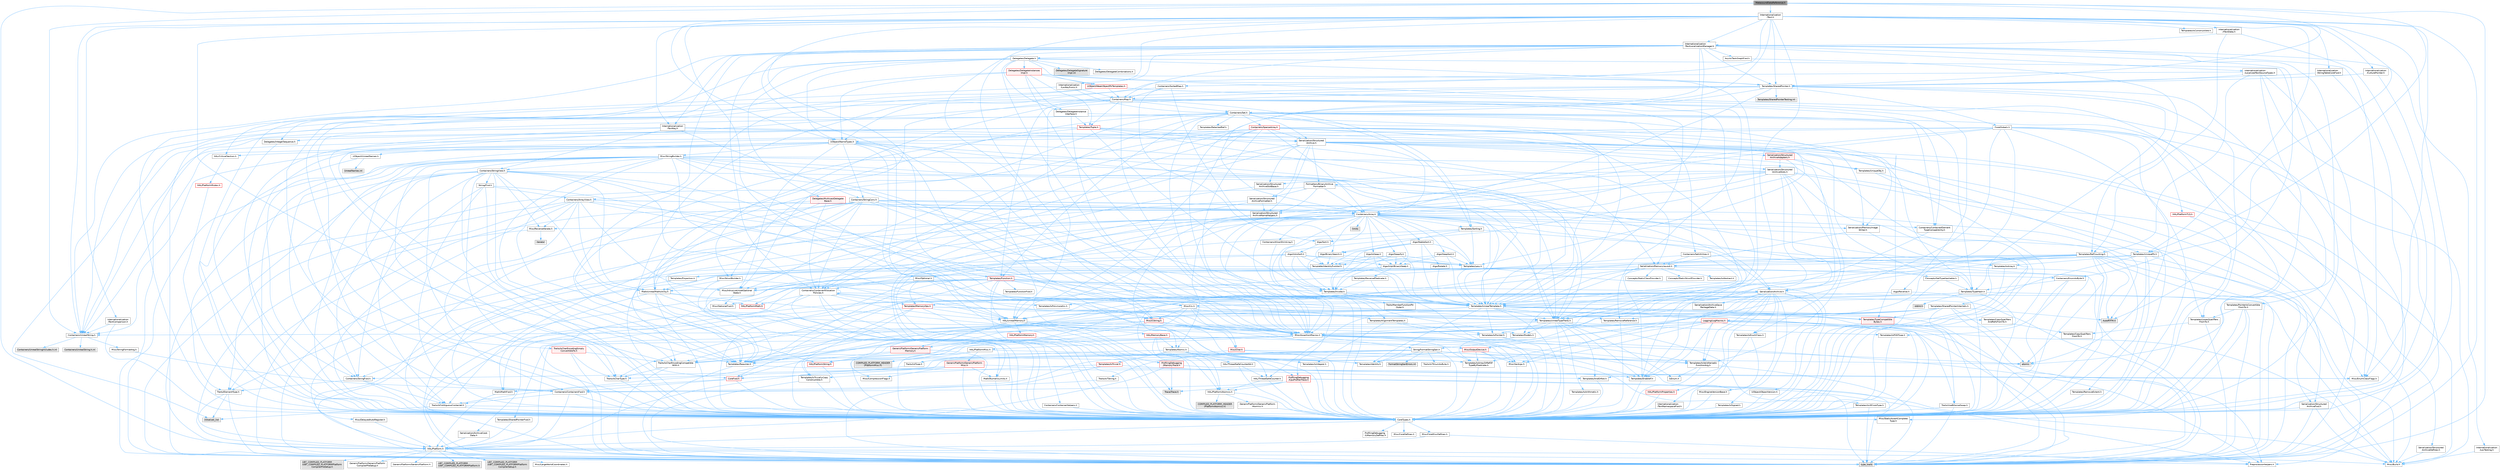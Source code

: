 digraph "MetasoundDataReference.h"
{
 // INTERACTIVE_SVG=YES
 // LATEX_PDF_SIZE
  bgcolor="transparent";
  edge [fontname=Helvetica,fontsize=10,labelfontname=Helvetica,labelfontsize=10];
  node [fontname=Helvetica,fontsize=10,shape=box,height=0.2,width=0.4];
  Node1 [id="Node000001",label="MetasoundDataReference.h",height=0.2,width=0.4,color="gray40", fillcolor="grey60", style="filled", fontcolor="black",tooltip=" "];
  Node1 -> Node2 [id="edge1_Node000001_Node000002",color="steelblue1",style="solid",tooltip=" "];
  Node2 [id="Node000002",label="type_traits",height=0.2,width=0.4,color="grey60", fillcolor="#E0E0E0", style="filled",tooltip=" "];
  Node1 -> Node3 [id="edge2_Node000001_Node000003",color="steelblue1",style="solid",tooltip=" "];
  Node3 [id="Node000003",label="Containers/UnrealString.h",height=0.2,width=0.4,color="grey40", fillcolor="white", style="filled",URL="$d5/dba/UnrealString_8h.html",tooltip=" "];
  Node3 -> Node4 [id="edge3_Node000003_Node000004",color="steelblue1",style="solid",tooltip=" "];
  Node4 [id="Node000004",label="Containers/UnrealStringIncludes.h.inl",height=0.2,width=0.4,color="grey60", fillcolor="#E0E0E0", style="filled",tooltip=" "];
  Node3 -> Node5 [id="edge4_Node000003_Node000005",color="steelblue1",style="solid",tooltip=" "];
  Node5 [id="Node000005",label="Containers/UnrealString.h.inl",height=0.2,width=0.4,color="grey60", fillcolor="#E0E0E0", style="filled",tooltip=" "];
  Node3 -> Node6 [id="edge5_Node000003_Node000006",color="steelblue1",style="solid",tooltip=" "];
  Node6 [id="Node000006",label="Misc/StringFormatArg.h",height=0.2,width=0.4,color="grey40", fillcolor="white", style="filled",URL="$d2/d16/StringFormatArg_8h.html",tooltip=" "];
  Node6 -> Node7 [id="edge6_Node000006_Node000007",color="steelblue1",style="solid",tooltip=" "];
  Node7 [id="Node000007",label="Containers/ContainersFwd.h",height=0.2,width=0.4,color="grey40", fillcolor="white", style="filled",URL="$d4/d0a/ContainersFwd_8h.html",tooltip=" "];
  Node7 -> Node8 [id="edge7_Node000007_Node000008",color="steelblue1",style="solid",tooltip=" "];
  Node8 [id="Node000008",label="HAL/Platform.h",height=0.2,width=0.4,color="grey40", fillcolor="white", style="filled",URL="$d9/dd0/Platform_8h.html",tooltip=" "];
  Node8 -> Node9 [id="edge8_Node000008_Node000009",color="steelblue1",style="solid",tooltip=" "];
  Node9 [id="Node000009",label="Misc/Build.h",height=0.2,width=0.4,color="grey40", fillcolor="white", style="filled",URL="$d3/dbb/Build_8h.html",tooltip=" "];
  Node8 -> Node10 [id="edge9_Node000008_Node000010",color="steelblue1",style="solid",tooltip=" "];
  Node10 [id="Node000010",label="Misc/LargeWorldCoordinates.h",height=0.2,width=0.4,color="grey40", fillcolor="white", style="filled",URL="$d2/dcb/LargeWorldCoordinates_8h.html",tooltip=" "];
  Node8 -> Node2 [id="edge10_Node000008_Node000002",color="steelblue1",style="solid",tooltip=" "];
  Node8 -> Node11 [id="edge11_Node000008_Node000011",color="steelblue1",style="solid",tooltip=" "];
  Node11 [id="Node000011",label="PreprocessorHelpers.h",height=0.2,width=0.4,color="grey40", fillcolor="white", style="filled",URL="$db/ddb/PreprocessorHelpers_8h.html",tooltip=" "];
  Node8 -> Node12 [id="edge12_Node000008_Node000012",color="steelblue1",style="solid",tooltip=" "];
  Node12 [id="Node000012",label="UBT_COMPILED_PLATFORM\l/UBT_COMPILED_PLATFORMPlatform\lCompilerPreSetup.h",height=0.2,width=0.4,color="grey60", fillcolor="#E0E0E0", style="filled",tooltip=" "];
  Node8 -> Node13 [id="edge13_Node000008_Node000013",color="steelblue1",style="solid",tooltip=" "];
  Node13 [id="Node000013",label="GenericPlatform/GenericPlatform\lCompilerPreSetup.h",height=0.2,width=0.4,color="grey40", fillcolor="white", style="filled",URL="$d9/dc8/GenericPlatformCompilerPreSetup_8h.html",tooltip=" "];
  Node8 -> Node14 [id="edge14_Node000008_Node000014",color="steelblue1",style="solid",tooltip=" "];
  Node14 [id="Node000014",label="GenericPlatform/GenericPlatform.h",height=0.2,width=0.4,color="grey40", fillcolor="white", style="filled",URL="$d6/d84/GenericPlatform_8h.html",tooltip=" "];
  Node8 -> Node15 [id="edge15_Node000008_Node000015",color="steelblue1",style="solid",tooltip=" "];
  Node15 [id="Node000015",label="UBT_COMPILED_PLATFORM\l/UBT_COMPILED_PLATFORMPlatform.h",height=0.2,width=0.4,color="grey60", fillcolor="#E0E0E0", style="filled",tooltip=" "];
  Node8 -> Node16 [id="edge16_Node000008_Node000016",color="steelblue1",style="solid",tooltip=" "];
  Node16 [id="Node000016",label="UBT_COMPILED_PLATFORM\l/UBT_COMPILED_PLATFORMPlatform\lCompilerSetup.h",height=0.2,width=0.4,color="grey60", fillcolor="#E0E0E0", style="filled",tooltip=" "];
  Node7 -> Node17 [id="edge17_Node000007_Node000017",color="steelblue1",style="solid",tooltip=" "];
  Node17 [id="Node000017",label="CoreTypes.h",height=0.2,width=0.4,color="grey40", fillcolor="white", style="filled",URL="$dc/dec/CoreTypes_8h.html",tooltip=" "];
  Node17 -> Node8 [id="edge18_Node000017_Node000008",color="steelblue1",style="solid",tooltip=" "];
  Node17 -> Node18 [id="edge19_Node000017_Node000018",color="steelblue1",style="solid",tooltip=" "];
  Node18 [id="Node000018",label="ProfilingDebugging\l/UMemoryDefines.h",height=0.2,width=0.4,color="grey40", fillcolor="white", style="filled",URL="$d2/da2/UMemoryDefines_8h.html",tooltip=" "];
  Node17 -> Node19 [id="edge20_Node000017_Node000019",color="steelblue1",style="solid",tooltip=" "];
  Node19 [id="Node000019",label="Misc/CoreMiscDefines.h",height=0.2,width=0.4,color="grey40", fillcolor="white", style="filled",URL="$da/d38/CoreMiscDefines_8h.html",tooltip=" "];
  Node19 -> Node8 [id="edge21_Node000019_Node000008",color="steelblue1",style="solid",tooltip=" "];
  Node19 -> Node11 [id="edge22_Node000019_Node000011",color="steelblue1",style="solid",tooltip=" "];
  Node17 -> Node20 [id="edge23_Node000017_Node000020",color="steelblue1",style="solid",tooltip=" "];
  Node20 [id="Node000020",label="Misc/CoreDefines.h",height=0.2,width=0.4,color="grey40", fillcolor="white", style="filled",URL="$d3/dd2/CoreDefines_8h.html",tooltip=" "];
  Node7 -> Node21 [id="edge24_Node000007_Node000021",color="steelblue1",style="solid",tooltip=" "];
  Node21 [id="Node000021",label="Traits/IsContiguousContainer.h",height=0.2,width=0.4,color="grey40", fillcolor="white", style="filled",URL="$d5/d3c/IsContiguousContainer_8h.html",tooltip=" "];
  Node21 -> Node17 [id="edge25_Node000021_Node000017",color="steelblue1",style="solid",tooltip=" "];
  Node21 -> Node22 [id="edge26_Node000021_Node000022",color="steelblue1",style="solid",tooltip=" "];
  Node22 [id="Node000022",label="Misc/StaticAssertComplete\lType.h",height=0.2,width=0.4,color="grey40", fillcolor="white", style="filled",URL="$d5/d4e/StaticAssertCompleteType_8h.html",tooltip=" "];
  Node21 -> Node23 [id="edge27_Node000021_Node000023",color="steelblue1",style="solid",tooltip=" "];
  Node23 [id="Node000023",label="initializer_list",height=0.2,width=0.4,color="grey60", fillcolor="#E0E0E0", style="filled",tooltip=" "];
  Node1 -> Node8 [id="edge28_Node000001_Node000008",color="steelblue1",style="solid",tooltip=" "];
  Node1 -> Node24 [id="edge29_Node000001_Node000024",color="steelblue1",style="solid",tooltip=" "];
  Node24 [id="Node000024",label="Internationalization\l/Text.h",height=0.2,width=0.4,color="grey40", fillcolor="white", style="filled",URL="$d6/d35/Text_8h.html",tooltip=" "];
  Node24 -> Node17 [id="edge30_Node000024_Node000017",color="steelblue1",style="solid",tooltip=" "];
  Node24 -> Node25 [id="edge31_Node000024_Node000025",color="steelblue1",style="solid",tooltip=" "];
  Node25 [id="Node000025",label="HAL/PlatformAtomics.h",height=0.2,width=0.4,color="grey40", fillcolor="white", style="filled",URL="$d3/d36/PlatformAtomics_8h.html",tooltip=" "];
  Node25 -> Node17 [id="edge32_Node000025_Node000017",color="steelblue1",style="solid",tooltip=" "];
  Node25 -> Node26 [id="edge33_Node000025_Node000026",color="steelblue1",style="solid",tooltip=" "];
  Node26 [id="Node000026",label="GenericPlatform/GenericPlatform\lAtomics.h",height=0.2,width=0.4,color="grey40", fillcolor="white", style="filled",URL="$da/d72/GenericPlatformAtomics_8h.html",tooltip=" "];
  Node26 -> Node17 [id="edge34_Node000026_Node000017",color="steelblue1",style="solid",tooltip=" "];
  Node25 -> Node27 [id="edge35_Node000025_Node000027",color="steelblue1",style="solid",tooltip=" "];
  Node27 [id="Node000027",label="COMPILED_PLATFORM_HEADER\l(PlatformAtomics.h)",height=0.2,width=0.4,color="grey60", fillcolor="#E0E0E0", style="filled",tooltip=" "];
  Node24 -> Node28 [id="edge36_Node000024_Node000028",color="steelblue1",style="solid",tooltip=" "];
  Node28 [id="Node000028",label="Misc/AssertionMacros.h",height=0.2,width=0.4,color="grey40", fillcolor="white", style="filled",URL="$d0/dfa/AssertionMacros_8h.html",tooltip=" "];
  Node28 -> Node17 [id="edge37_Node000028_Node000017",color="steelblue1",style="solid",tooltip=" "];
  Node28 -> Node8 [id="edge38_Node000028_Node000008",color="steelblue1",style="solid",tooltip=" "];
  Node28 -> Node29 [id="edge39_Node000028_Node000029",color="steelblue1",style="solid",tooltip=" "];
  Node29 [id="Node000029",label="HAL/PlatformMisc.h",height=0.2,width=0.4,color="grey40", fillcolor="white", style="filled",URL="$d0/df5/PlatformMisc_8h.html",tooltip=" "];
  Node29 -> Node17 [id="edge40_Node000029_Node000017",color="steelblue1",style="solid",tooltip=" "];
  Node29 -> Node30 [id="edge41_Node000029_Node000030",color="steelblue1",style="solid",tooltip=" "];
  Node30 [id="Node000030",label="GenericPlatform/GenericPlatform\lMisc.h",height=0.2,width=0.4,color="red", fillcolor="#FFF0F0", style="filled",URL="$db/d9a/GenericPlatformMisc_8h.html",tooltip=" "];
  Node30 -> Node31 [id="edge42_Node000030_Node000031",color="steelblue1",style="solid",tooltip=" "];
  Node31 [id="Node000031",label="Containers/StringFwd.h",height=0.2,width=0.4,color="grey40", fillcolor="white", style="filled",URL="$df/d37/StringFwd_8h.html",tooltip=" "];
  Node31 -> Node17 [id="edge43_Node000031_Node000017",color="steelblue1",style="solid",tooltip=" "];
  Node31 -> Node32 [id="edge44_Node000031_Node000032",color="steelblue1",style="solid",tooltip=" "];
  Node32 [id="Node000032",label="Traits/ElementType.h",height=0.2,width=0.4,color="grey40", fillcolor="white", style="filled",URL="$d5/d4f/ElementType_8h.html",tooltip=" "];
  Node32 -> Node8 [id="edge45_Node000032_Node000008",color="steelblue1",style="solid",tooltip=" "];
  Node32 -> Node23 [id="edge46_Node000032_Node000023",color="steelblue1",style="solid",tooltip=" "];
  Node32 -> Node2 [id="edge47_Node000032_Node000002",color="steelblue1",style="solid",tooltip=" "];
  Node31 -> Node21 [id="edge48_Node000031_Node000021",color="steelblue1",style="solid",tooltip=" "];
  Node30 -> Node33 [id="edge49_Node000030_Node000033",color="steelblue1",style="solid",tooltip=" "];
  Node33 [id="Node000033",label="CoreFwd.h",height=0.2,width=0.4,color="red", fillcolor="#FFF0F0", style="filled",URL="$d1/d1e/CoreFwd_8h.html",tooltip=" "];
  Node33 -> Node17 [id="edge50_Node000033_Node000017",color="steelblue1",style="solid",tooltip=" "];
  Node33 -> Node7 [id="edge51_Node000033_Node000007",color="steelblue1",style="solid",tooltip=" "];
  Node33 -> Node34 [id="edge52_Node000033_Node000034",color="steelblue1",style="solid",tooltip=" "];
  Node34 [id="Node000034",label="Math/MathFwd.h",height=0.2,width=0.4,color="grey40", fillcolor="white", style="filled",URL="$d2/d10/MathFwd_8h.html",tooltip=" "];
  Node34 -> Node8 [id="edge53_Node000034_Node000008",color="steelblue1",style="solid",tooltip=" "];
  Node30 -> Node17 [id="edge54_Node000030_Node000017",color="steelblue1",style="solid",tooltip=" "];
  Node30 -> Node47 [id="edge55_Node000030_Node000047",color="steelblue1",style="solid",tooltip=" "];
  Node47 [id="Node000047",label="Math/NumericLimits.h",height=0.2,width=0.4,color="grey40", fillcolor="white", style="filled",URL="$df/d1b/NumericLimits_8h.html",tooltip=" "];
  Node47 -> Node17 [id="edge56_Node000047_Node000017",color="steelblue1",style="solid",tooltip=" "];
  Node30 -> Node48 [id="edge57_Node000030_Node000048",color="steelblue1",style="solid",tooltip=" "];
  Node48 [id="Node000048",label="Misc/CompressionFlags.h",height=0.2,width=0.4,color="grey40", fillcolor="white", style="filled",URL="$d9/d76/CompressionFlags_8h.html",tooltip=" "];
  Node30 -> Node49 [id="edge58_Node000030_Node000049",color="steelblue1",style="solid",tooltip=" "];
  Node49 [id="Node000049",label="Misc/EnumClassFlags.h",height=0.2,width=0.4,color="grey40", fillcolor="white", style="filled",URL="$d8/de7/EnumClassFlags_8h.html",tooltip=" "];
  Node29 -> Node52 [id="edge59_Node000029_Node000052",color="steelblue1",style="solid",tooltip=" "];
  Node52 [id="Node000052",label="COMPILED_PLATFORM_HEADER\l(PlatformMisc.h)",height=0.2,width=0.4,color="grey60", fillcolor="#E0E0E0", style="filled",tooltip=" "];
  Node29 -> Node53 [id="edge60_Node000029_Node000053",color="steelblue1",style="solid",tooltip=" "];
  Node53 [id="Node000053",label="ProfilingDebugging\l/CpuProfilerTrace.h",height=0.2,width=0.4,color="red", fillcolor="#FFF0F0", style="filled",URL="$da/dcb/CpuProfilerTrace_8h.html",tooltip=" "];
  Node53 -> Node17 [id="edge61_Node000053_Node000017",color="steelblue1",style="solid",tooltip=" "];
  Node53 -> Node7 [id="edge62_Node000053_Node000007",color="steelblue1",style="solid",tooltip=" "];
  Node53 -> Node25 [id="edge63_Node000053_Node000025",color="steelblue1",style="solid",tooltip=" "];
  Node53 -> Node11 [id="edge64_Node000053_Node000011",color="steelblue1",style="solid",tooltip=" "];
  Node53 -> Node9 [id="edge65_Node000053_Node000009",color="steelblue1",style="solid",tooltip=" "];
  Node53 -> Node57 [id="edge66_Node000053_Node000057",color="steelblue1",style="solid",tooltip=" "];
  Node57 [id="Node000057",label="Trace/Trace.h",height=0.2,width=0.4,color="grey60", fillcolor="#E0E0E0", style="filled",tooltip=" "];
  Node28 -> Node11 [id="edge67_Node000028_Node000011",color="steelblue1",style="solid",tooltip=" "];
  Node28 -> Node58 [id="edge68_Node000028_Node000058",color="steelblue1",style="solid",tooltip=" "];
  Node58 [id="Node000058",label="Templates/EnableIf.h",height=0.2,width=0.4,color="grey40", fillcolor="white", style="filled",URL="$d7/d60/EnableIf_8h.html",tooltip=" "];
  Node58 -> Node17 [id="edge69_Node000058_Node000017",color="steelblue1",style="solid",tooltip=" "];
  Node28 -> Node59 [id="edge70_Node000028_Node000059",color="steelblue1",style="solid",tooltip=" "];
  Node59 [id="Node000059",label="Templates/IsArrayOrRefOf\lTypeByPredicate.h",height=0.2,width=0.4,color="grey40", fillcolor="white", style="filled",URL="$d6/da1/IsArrayOrRefOfTypeByPredicate_8h.html",tooltip=" "];
  Node59 -> Node17 [id="edge71_Node000059_Node000017",color="steelblue1",style="solid",tooltip=" "];
  Node28 -> Node60 [id="edge72_Node000028_Node000060",color="steelblue1",style="solid",tooltip=" "];
  Node60 [id="Node000060",label="Templates/IsValidVariadic\lFunctionArg.h",height=0.2,width=0.4,color="grey40", fillcolor="white", style="filled",URL="$d0/dc8/IsValidVariadicFunctionArg_8h.html",tooltip=" "];
  Node60 -> Node17 [id="edge73_Node000060_Node000017",color="steelblue1",style="solid",tooltip=" "];
  Node60 -> Node61 [id="edge74_Node000060_Node000061",color="steelblue1",style="solid",tooltip=" "];
  Node61 [id="Node000061",label="IsEnum.h",height=0.2,width=0.4,color="grey40", fillcolor="white", style="filled",URL="$d4/de5/IsEnum_8h.html",tooltip=" "];
  Node60 -> Node2 [id="edge75_Node000060_Node000002",color="steelblue1",style="solid",tooltip=" "];
  Node28 -> Node62 [id="edge76_Node000028_Node000062",color="steelblue1",style="solid",tooltip=" "];
  Node62 [id="Node000062",label="Traits/IsCharEncodingCompatible\lWith.h",height=0.2,width=0.4,color="grey40", fillcolor="white", style="filled",URL="$df/dd1/IsCharEncodingCompatibleWith_8h.html",tooltip=" "];
  Node62 -> Node2 [id="edge77_Node000062_Node000002",color="steelblue1",style="solid",tooltip=" "];
  Node62 -> Node63 [id="edge78_Node000062_Node000063",color="steelblue1",style="solid",tooltip=" "];
  Node63 [id="Node000063",label="Traits/IsCharType.h",height=0.2,width=0.4,color="grey40", fillcolor="white", style="filled",URL="$db/d51/IsCharType_8h.html",tooltip=" "];
  Node63 -> Node17 [id="edge79_Node000063_Node000017",color="steelblue1",style="solid",tooltip=" "];
  Node28 -> Node64 [id="edge80_Node000028_Node000064",color="steelblue1",style="solid",tooltip=" "];
  Node64 [id="Node000064",label="Misc/VarArgs.h",height=0.2,width=0.4,color="grey40", fillcolor="white", style="filled",URL="$d5/d6f/VarArgs_8h.html",tooltip=" "];
  Node64 -> Node17 [id="edge81_Node000064_Node000017",color="steelblue1",style="solid",tooltip=" "];
  Node28 -> Node65 [id="edge82_Node000028_Node000065",color="steelblue1",style="solid",tooltip=" "];
  Node65 [id="Node000065",label="String/FormatStringSan.h",height=0.2,width=0.4,color="grey40", fillcolor="white", style="filled",URL="$d3/d8b/FormatStringSan_8h.html",tooltip=" "];
  Node65 -> Node2 [id="edge83_Node000065_Node000002",color="steelblue1",style="solid",tooltip=" "];
  Node65 -> Node17 [id="edge84_Node000065_Node000017",color="steelblue1",style="solid",tooltip=" "];
  Node65 -> Node66 [id="edge85_Node000065_Node000066",color="steelblue1",style="solid",tooltip=" "];
  Node66 [id="Node000066",label="Templates/Requires.h",height=0.2,width=0.4,color="grey40", fillcolor="white", style="filled",URL="$dc/d96/Requires_8h.html",tooltip=" "];
  Node66 -> Node58 [id="edge86_Node000066_Node000058",color="steelblue1",style="solid",tooltip=" "];
  Node66 -> Node2 [id="edge87_Node000066_Node000002",color="steelblue1",style="solid",tooltip=" "];
  Node65 -> Node67 [id="edge88_Node000065_Node000067",color="steelblue1",style="solid",tooltip=" "];
  Node67 [id="Node000067",label="Templates/Identity.h",height=0.2,width=0.4,color="grey40", fillcolor="white", style="filled",URL="$d0/dd5/Identity_8h.html",tooltip=" "];
  Node65 -> Node60 [id="edge89_Node000065_Node000060",color="steelblue1",style="solid",tooltip=" "];
  Node65 -> Node63 [id="edge90_Node000065_Node000063",color="steelblue1",style="solid",tooltip=" "];
  Node65 -> Node68 [id="edge91_Node000065_Node000068",color="steelblue1",style="solid",tooltip=" "];
  Node68 [id="Node000068",label="Traits/IsTEnumAsByte.h",height=0.2,width=0.4,color="grey40", fillcolor="white", style="filled",URL="$d1/de6/IsTEnumAsByte_8h.html",tooltip=" "];
  Node65 -> Node69 [id="edge92_Node000065_Node000069",color="steelblue1",style="solid",tooltip=" "];
  Node69 [id="Node000069",label="Traits/IsTString.h",height=0.2,width=0.4,color="grey40", fillcolor="white", style="filled",URL="$d0/df8/IsTString_8h.html",tooltip=" "];
  Node69 -> Node7 [id="edge93_Node000069_Node000007",color="steelblue1",style="solid",tooltip=" "];
  Node65 -> Node7 [id="edge94_Node000065_Node000007",color="steelblue1",style="solid",tooltip=" "];
  Node65 -> Node70 [id="edge95_Node000065_Node000070",color="steelblue1",style="solid",tooltip=" "];
  Node70 [id="Node000070",label="FormatStringSanErrors.inl",height=0.2,width=0.4,color="grey60", fillcolor="#E0E0E0", style="filled",tooltip=" "];
  Node28 -> Node71 [id="edge96_Node000028_Node000071",color="steelblue1",style="solid",tooltip=" "];
  Node71 [id="Node000071",label="atomic",height=0.2,width=0.4,color="grey60", fillcolor="#E0E0E0", style="filled",tooltip=" "];
  Node24 -> Node49 [id="edge97_Node000024_Node000049",color="steelblue1",style="solid",tooltip=" "];
  Node24 -> Node72 [id="edge98_Node000024_Node000072",color="steelblue1",style="solid",tooltip=" "];
  Node72 [id="Node000072",label="Templates/UnrealTypeTraits.h",height=0.2,width=0.4,color="grey40", fillcolor="white", style="filled",URL="$d2/d2d/UnrealTypeTraits_8h.html",tooltip=" "];
  Node72 -> Node17 [id="edge99_Node000072_Node000017",color="steelblue1",style="solid",tooltip=" "];
  Node72 -> Node73 [id="edge100_Node000072_Node000073",color="steelblue1",style="solid",tooltip=" "];
  Node73 [id="Node000073",label="Templates/IsPointer.h",height=0.2,width=0.4,color="grey40", fillcolor="white", style="filled",URL="$d7/d05/IsPointer_8h.html",tooltip=" "];
  Node73 -> Node17 [id="edge101_Node000073_Node000017",color="steelblue1",style="solid",tooltip=" "];
  Node72 -> Node28 [id="edge102_Node000072_Node000028",color="steelblue1",style="solid",tooltip=" "];
  Node72 -> Node74 [id="edge103_Node000072_Node000074",color="steelblue1",style="solid",tooltip=" "];
  Node74 [id="Node000074",label="Templates/AndOrNot.h",height=0.2,width=0.4,color="grey40", fillcolor="white", style="filled",URL="$db/d0a/AndOrNot_8h.html",tooltip=" "];
  Node74 -> Node17 [id="edge104_Node000074_Node000017",color="steelblue1",style="solid",tooltip=" "];
  Node72 -> Node58 [id="edge105_Node000072_Node000058",color="steelblue1",style="solid",tooltip=" "];
  Node72 -> Node75 [id="edge106_Node000072_Node000075",color="steelblue1",style="solid",tooltip=" "];
  Node75 [id="Node000075",label="Templates/IsArithmetic.h",height=0.2,width=0.4,color="grey40", fillcolor="white", style="filled",URL="$d2/d5d/IsArithmetic_8h.html",tooltip=" "];
  Node75 -> Node17 [id="edge107_Node000075_Node000017",color="steelblue1",style="solid",tooltip=" "];
  Node72 -> Node61 [id="edge108_Node000072_Node000061",color="steelblue1",style="solid",tooltip=" "];
  Node72 -> Node76 [id="edge109_Node000072_Node000076",color="steelblue1",style="solid",tooltip=" "];
  Node76 [id="Node000076",label="Templates/Models.h",height=0.2,width=0.4,color="grey40", fillcolor="white", style="filled",URL="$d3/d0c/Models_8h.html",tooltip=" "];
  Node76 -> Node67 [id="edge110_Node000076_Node000067",color="steelblue1",style="solid",tooltip=" "];
  Node72 -> Node77 [id="edge111_Node000072_Node000077",color="steelblue1",style="solid",tooltip=" "];
  Node77 [id="Node000077",label="Templates/IsPODType.h",height=0.2,width=0.4,color="grey40", fillcolor="white", style="filled",URL="$d7/db1/IsPODType_8h.html",tooltip=" "];
  Node77 -> Node17 [id="edge112_Node000077_Node000017",color="steelblue1",style="solid",tooltip=" "];
  Node72 -> Node78 [id="edge113_Node000072_Node000078",color="steelblue1",style="solid",tooltip=" "];
  Node78 [id="Node000078",label="Templates/IsUECoreType.h",height=0.2,width=0.4,color="grey40", fillcolor="white", style="filled",URL="$d1/db8/IsUECoreType_8h.html",tooltip=" "];
  Node78 -> Node17 [id="edge114_Node000078_Node000017",color="steelblue1",style="solid",tooltip=" "];
  Node78 -> Node2 [id="edge115_Node000078_Node000002",color="steelblue1",style="solid",tooltip=" "];
  Node72 -> Node79 [id="edge116_Node000072_Node000079",color="steelblue1",style="solid",tooltip=" "];
  Node79 [id="Node000079",label="Templates/IsTriviallyCopy\lConstructible.h",height=0.2,width=0.4,color="grey40", fillcolor="white", style="filled",URL="$d3/d78/IsTriviallyCopyConstructible_8h.html",tooltip=" "];
  Node79 -> Node17 [id="edge117_Node000079_Node000017",color="steelblue1",style="solid",tooltip=" "];
  Node79 -> Node2 [id="edge118_Node000079_Node000002",color="steelblue1",style="solid",tooltip=" "];
  Node24 -> Node80 [id="edge119_Node000024_Node000080",color="steelblue1",style="solid",tooltip=" "];
  Node80 [id="Node000080",label="Containers/Array.h",height=0.2,width=0.4,color="grey40", fillcolor="white", style="filled",URL="$df/dd0/Array_8h.html",tooltip=" "];
  Node80 -> Node17 [id="edge120_Node000080_Node000017",color="steelblue1",style="solid",tooltip=" "];
  Node80 -> Node28 [id="edge121_Node000080_Node000028",color="steelblue1",style="solid",tooltip=" "];
  Node80 -> Node81 [id="edge122_Node000080_Node000081",color="steelblue1",style="solid",tooltip=" "];
  Node81 [id="Node000081",label="Misc/IntrusiveUnsetOptional\lState.h",height=0.2,width=0.4,color="grey40", fillcolor="white", style="filled",URL="$d2/d0a/IntrusiveUnsetOptionalState_8h.html",tooltip=" "];
  Node81 -> Node82 [id="edge123_Node000081_Node000082",color="steelblue1",style="solid",tooltip=" "];
  Node82 [id="Node000082",label="Misc/OptionalFwd.h",height=0.2,width=0.4,color="grey40", fillcolor="white", style="filled",URL="$dc/d50/OptionalFwd_8h.html",tooltip=" "];
  Node80 -> Node83 [id="edge124_Node000080_Node000083",color="steelblue1",style="solid",tooltip=" "];
  Node83 [id="Node000083",label="Misc/ReverseIterate.h",height=0.2,width=0.4,color="grey40", fillcolor="white", style="filled",URL="$db/de3/ReverseIterate_8h.html",tooltip=" "];
  Node83 -> Node8 [id="edge125_Node000083_Node000008",color="steelblue1",style="solid",tooltip=" "];
  Node83 -> Node84 [id="edge126_Node000083_Node000084",color="steelblue1",style="solid",tooltip=" "];
  Node84 [id="Node000084",label="iterator",height=0.2,width=0.4,color="grey60", fillcolor="#E0E0E0", style="filled",tooltip=" "];
  Node80 -> Node85 [id="edge127_Node000080_Node000085",color="steelblue1",style="solid",tooltip=" "];
  Node85 [id="Node000085",label="HAL/UnrealMemory.h",height=0.2,width=0.4,color="grey40", fillcolor="white", style="filled",URL="$d9/d96/UnrealMemory_8h.html",tooltip=" "];
  Node85 -> Node17 [id="edge128_Node000085_Node000017",color="steelblue1",style="solid",tooltip=" "];
  Node85 -> Node86 [id="edge129_Node000085_Node000086",color="steelblue1",style="solid",tooltip=" "];
  Node86 [id="Node000086",label="GenericPlatform/GenericPlatform\lMemory.h",height=0.2,width=0.4,color="red", fillcolor="#FFF0F0", style="filled",URL="$dd/d22/GenericPlatformMemory_8h.html",tooltip=" "];
  Node86 -> Node33 [id="edge130_Node000086_Node000033",color="steelblue1",style="solid",tooltip=" "];
  Node86 -> Node17 [id="edge131_Node000086_Node000017",color="steelblue1",style="solid",tooltip=" "];
  Node86 -> Node87 [id="edge132_Node000086_Node000087",color="steelblue1",style="solid",tooltip=" "];
  Node87 [id="Node000087",label="HAL/PlatformString.h",height=0.2,width=0.4,color="red", fillcolor="#FFF0F0", style="filled",URL="$db/db5/PlatformString_8h.html",tooltip=" "];
  Node87 -> Node17 [id="edge133_Node000087_Node000017",color="steelblue1",style="solid",tooltip=" "];
  Node85 -> Node89 [id="edge134_Node000085_Node000089",color="steelblue1",style="solid",tooltip=" "];
  Node89 [id="Node000089",label="HAL/MemoryBase.h",height=0.2,width=0.4,color="red", fillcolor="#FFF0F0", style="filled",URL="$d6/d9f/MemoryBase_8h.html",tooltip=" "];
  Node89 -> Node17 [id="edge135_Node000089_Node000017",color="steelblue1",style="solid",tooltip=" "];
  Node89 -> Node25 [id="edge136_Node000089_Node000025",color="steelblue1",style="solid",tooltip=" "];
  Node89 -> Node91 [id="edge137_Node000089_Node000091",color="steelblue1",style="solid",tooltip=" "];
  Node91 [id="Node000091",label="Misc/OutputDevice.h",height=0.2,width=0.4,color="red", fillcolor="#FFF0F0", style="filled",URL="$d7/d32/OutputDevice_8h.html",tooltip=" "];
  Node91 -> Node33 [id="edge138_Node000091_Node000033",color="steelblue1",style="solid",tooltip=" "];
  Node91 -> Node17 [id="edge139_Node000091_Node000017",color="steelblue1",style="solid",tooltip=" "];
  Node91 -> Node64 [id="edge140_Node000091_Node000064",color="steelblue1",style="solid",tooltip=" "];
  Node91 -> Node59 [id="edge141_Node000091_Node000059",color="steelblue1",style="solid",tooltip=" "];
  Node91 -> Node60 [id="edge142_Node000091_Node000060",color="steelblue1",style="solid",tooltip=" "];
  Node91 -> Node62 [id="edge143_Node000091_Node000062",color="steelblue1",style="solid",tooltip=" "];
  Node89 -> Node93 [id="edge144_Node000089_Node000093",color="steelblue1",style="solid",tooltip=" "];
  Node93 [id="Node000093",label="Templates/Atomic.h",height=0.2,width=0.4,color="grey40", fillcolor="white", style="filled",URL="$d3/d91/Atomic_8h.html",tooltip=" "];
  Node93 -> Node94 [id="edge145_Node000093_Node000094",color="steelblue1",style="solid",tooltip=" "];
  Node94 [id="Node000094",label="HAL/ThreadSafeCounter.h",height=0.2,width=0.4,color="grey40", fillcolor="white", style="filled",URL="$dc/dc9/ThreadSafeCounter_8h.html",tooltip=" "];
  Node94 -> Node17 [id="edge146_Node000094_Node000017",color="steelblue1",style="solid",tooltip=" "];
  Node94 -> Node25 [id="edge147_Node000094_Node000025",color="steelblue1",style="solid",tooltip=" "];
  Node93 -> Node95 [id="edge148_Node000093_Node000095",color="steelblue1",style="solid",tooltip=" "];
  Node95 [id="Node000095",label="HAL/ThreadSafeCounter64.h",height=0.2,width=0.4,color="grey40", fillcolor="white", style="filled",URL="$d0/d12/ThreadSafeCounter64_8h.html",tooltip=" "];
  Node95 -> Node17 [id="edge149_Node000095_Node000017",color="steelblue1",style="solid",tooltip=" "];
  Node95 -> Node94 [id="edge150_Node000095_Node000094",color="steelblue1",style="solid",tooltip=" "];
  Node93 -> Node96 [id="edge151_Node000093_Node000096",color="steelblue1",style="solid",tooltip=" "];
  Node96 [id="Node000096",label="Templates/IsIntegral.h",height=0.2,width=0.4,color="grey40", fillcolor="white", style="filled",URL="$da/d64/IsIntegral_8h.html",tooltip=" "];
  Node96 -> Node17 [id="edge152_Node000096_Node000017",color="steelblue1",style="solid",tooltip=" "];
  Node93 -> Node97 [id="edge153_Node000093_Node000097",color="steelblue1",style="solid",tooltip=" "];
  Node97 [id="Node000097",label="Templates/IsTrivial.h",height=0.2,width=0.4,color="red", fillcolor="#FFF0F0", style="filled",URL="$da/d4c/IsTrivial_8h.html",tooltip=" "];
  Node97 -> Node74 [id="edge154_Node000097_Node000074",color="steelblue1",style="solid",tooltip=" "];
  Node97 -> Node79 [id="edge155_Node000097_Node000079",color="steelblue1",style="solid",tooltip=" "];
  Node97 -> Node2 [id="edge156_Node000097_Node000002",color="steelblue1",style="solid",tooltip=" "];
  Node93 -> Node99 [id="edge157_Node000093_Node000099",color="steelblue1",style="solid",tooltip=" "];
  Node99 [id="Node000099",label="Traits/IntType.h",height=0.2,width=0.4,color="grey40", fillcolor="white", style="filled",URL="$d7/deb/IntType_8h.html",tooltip=" "];
  Node99 -> Node8 [id="edge158_Node000099_Node000008",color="steelblue1",style="solid",tooltip=" "];
  Node93 -> Node71 [id="edge159_Node000093_Node000071",color="steelblue1",style="solid",tooltip=" "];
  Node85 -> Node100 [id="edge160_Node000085_Node000100",color="steelblue1",style="solid",tooltip=" "];
  Node100 [id="Node000100",label="HAL/PlatformMemory.h",height=0.2,width=0.4,color="red", fillcolor="#FFF0F0", style="filled",URL="$de/d68/PlatformMemory_8h.html",tooltip=" "];
  Node100 -> Node17 [id="edge161_Node000100_Node000017",color="steelblue1",style="solid",tooltip=" "];
  Node100 -> Node86 [id="edge162_Node000100_Node000086",color="steelblue1",style="solid",tooltip=" "];
  Node85 -> Node102 [id="edge163_Node000085_Node000102",color="steelblue1",style="solid",tooltip=" "];
  Node102 [id="Node000102",label="ProfilingDebugging\l/MemoryTrace.h",height=0.2,width=0.4,color="red", fillcolor="#FFF0F0", style="filled",URL="$da/dd7/MemoryTrace_8h.html",tooltip=" "];
  Node102 -> Node8 [id="edge164_Node000102_Node000008",color="steelblue1",style="solid",tooltip=" "];
  Node102 -> Node49 [id="edge165_Node000102_Node000049",color="steelblue1",style="solid",tooltip=" "];
  Node102 -> Node57 [id="edge166_Node000102_Node000057",color="steelblue1",style="solid",tooltip=" "];
  Node85 -> Node73 [id="edge167_Node000085_Node000073",color="steelblue1",style="solid",tooltip=" "];
  Node80 -> Node72 [id="edge168_Node000080_Node000072",color="steelblue1",style="solid",tooltip=" "];
  Node80 -> Node103 [id="edge169_Node000080_Node000103",color="steelblue1",style="solid",tooltip=" "];
  Node103 [id="Node000103",label="Templates/UnrealTemplate.h",height=0.2,width=0.4,color="grey40", fillcolor="white", style="filled",URL="$d4/d24/UnrealTemplate_8h.html",tooltip=" "];
  Node103 -> Node17 [id="edge170_Node000103_Node000017",color="steelblue1",style="solid",tooltip=" "];
  Node103 -> Node73 [id="edge171_Node000103_Node000073",color="steelblue1",style="solid",tooltip=" "];
  Node103 -> Node85 [id="edge172_Node000103_Node000085",color="steelblue1",style="solid",tooltip=" "];
  Node103 -> Node104 [id="edge173_Node000103_Node000104",color="steelblue1",style="solid",tooltip=" "];
  Node104 [id="Node000104",label="Templates/CopyQualifiers\lAndRefsFromTo.h",height=0.2,width=0.4,color="grey40", fillcolor="white", style="filled",URL="$d3/db3/CopyQualifiersAndRefsFromTo_8h.html",tooltip=" "];
  Node104 -> Node105 [id="edge174_Node000104_Node000105",color="steelblue1",style="solid",tooltip=" "];
  Node105 [id="Node000105",label="Templates/CopyQualifiers\lFromTo.h",height=0.2,width=0.4,color="grey40", fillcolor="white", style="filled",URL="$d5/db4/CopyQualifiersFromTo_8h.html",tooltip=" "];
  Node103 -> Node72 [id="edge175_Node000103_Node000072",color="steelblue1",style="solid",tooltip=" "];
  Node103 -> Node106 [id="edge176_Node000103_Node000106",color="steelblue1",style="solid",tooltip=" "];
  Node106 [id="Node000106",label="Templates/RemoveReference.h",height=0.2,width=0.4,color="grey40", fillcolor="white", style="filled",URL="$da/dbe/RemoveReference_8h.html",tooltip=" "];
  Node106 -> Node17 [id="edge177_Node000106_Node000017",color="steelblue1",style="solid",tooltip=" "];
  Node103 -> Node66 [id="edge178_Node000103_Node000066",color="steelblue1",style="solid",tooltip=" "];
  Node103 -> Node107 [id="edge179_Node000103_Node000107",color="steelblue1",style="solid",tooltip=" "];
  Node107 [id="Node000107",label="Templates/TypeCompatible\lBytes.h",height=0.2,width=0.4,color="red", fillcolor="#FFF0F0", style="filled",URL="$df/d0a/TypeCompatibleBytes_8h.html",tooltip=" "];
  Node107 -> Node17 [id="edge180_Node000107_Node000017",color="steelblue1",style="solid",tooltip=" "];
  Node107 -> Node2 [id="edge181_Node000107_Node000002",color="steelblue1",style="solid",tooltip=" "];
  Node103 -> Node67 [id="edge182_Node000103_Node000067",color="steelblue1",style="solid",tooltip=" "];
  Node103 -> Node21 [id="edge183_Node000103_Node000021",color="steelblue1",style="solid",tooltip=" "];
  Node103 -> Node108 [id="edge184_Node000103_Node000108",color="steelblue1",style="solid",tooltip=" "];
  Node108 [id="Node000108",label="Traits/UseBitwiseSwap.h",height=0.2,width=0.4,color="grey40", fillcolor="white", style="filled",URL="$db/df3/UseBitwiseSwap_8h.html",tooltip=" "];
  Node108 -> Node17 [id="edge185_Node000108_Node000017",color="steelblue1",style="solid",tooltip=" "];
  Node108 -> Node2 [id="edge186_Node000108_Node000002",color="steelblue1",style="solid",tooltip=" "];
  Node103 -> Node2 [id="edge187_Node000103_Node000002",color="steelblue1",style="solid",tooltip=" "];
  Node80 -> Node109 [id="edge188_Node000080_Node000109",color="steelblue1",style="solid",tooltip=" "];
  Node109 [id="Node000109",label="Containers/AllowShrinking.h",height=0.2,width=0.4,color="grey40", fillcolor="white", style="filled",URL="$d7/d1a/AllowShrinking_8h.html",tooltip=" "];
  Node109 -> Node17 [id="edge189_Node000109_Node000017",color="steelblue1",style="solid",tooltip=" "];
  Node80 -> Node110 [id="edge190_Node000080_Node000110",color="steelblue1",style="solid",tooltip=" "];
  Node110 [id="Node000110",label="Containers/ContainerAllocation\lPolicies.h",height=0.2,width=0.4,color="grey40", fillcolor="white", style="filled",URL="$d7/dff/ContainerAllocationPolicies_8h.html",tooltip=" "];
  Node110 -> Node17 [id="edge191_Node000110_Node000017",color="steelblue1",style="solid",tooltip=" "];
  Node110 -> Node111 [id="edge192_Node000110_Node000111",color="steelblue1",style="solid",tooltip=" "];
  Node111 [id="Node000111",label="Containers/ContainerHelpers.h",height=0.2,width=0.4,color="grey40", fillcolor="white", style="filled",URL="$d7/d33/ContainerHelpers_8h.html",tooltip=" "];
  Node111 -> Node17 [id="edge193_Node000111_Node000017",color="steelblue1",style="solid",tooltip=" "];
  Node110 -> Node110 [id="edge194_Node000110_Node000110",color="steelblue1",style="solid",tooltip=" "];
  Node110 -> Node112 [id="edge195_Node000110_Node000112",color="steelblue1",style="solid",tooltip=" "];
  Node112 [id="Node000112",label="HAL/PlatformMath.h",height=0.2,width=0.4,color="red", fillcolor="#FFF0F0", style="filled",URL="$dc/d53/PlatformMath_8h.html",tooltip=" "];
  Node112 -> Node17 [id="edge196_Node000112_Node000017",color="steelblue1",style="solid",tooltip=" "];
  Node110 -> Node85 [id="edge197_Node000110_Node000085",color="steelblue1",style="solid",tooltip=" "];
  Node110 -> Node47 [id="edge198_Node000110_Node000047",color="steelblue1",style="solid",tooltip=" "];
  Node110 -> Node28 [id="edge199_Node000110_Node000028",color="steelblue1",style="solid",tooltip=" "];
  Node110 -> Node120 [id="edge200_Node000110_Node000120",color="steelblue1",style="solid",tooltip=" "];
  Node120 [id="Node000120",label="Templates/IsPolymorphic.h",height=0.2,width=0.4,color="grey40", fillcolor="white", style="filled",URL="$dc/d20/IsPolymorphic_8h.html",tooltip=" "];
  Node110 -> Node121 [id="edge201_Node000110_Node000121",color="steelblue1",style="solid",tooltip=" "];
  Node121 [id="Node000121",label="Templates/MemoryOps.h",height=0.2,width=0.4,color="red", fillcolor="#FFF0F0", style="filled",URL="$db/dea/MemoryOps_8h.html",tooltip=" "];
  Node121 -> Node17 [id="edge202_Node000121_Node000017",color="steelblue1",style="solid",tooltip=" "];
  Node121 -> Node85 [id="edge203_Node000121_Node000085",color="steelblue1",style="solid",tooltip=" "];
  Node121 -> Node79 [id="edge204_Node000121_Node000079",color="steelblue1",style="solid",tooltip=" "];
  Node121 -> Node66 [id="edge205_Node000121_Node000066",color="steelblue1",style="solid",tooltip=" "];
  Node121 -> Node72 [id="edge206_Node000121_Node000072",color="steelblue1",style="solid",tooltip=" "];
  Node121 -> Node108 [id="edge207_Node000121_Node000108",color="steelblue1",style="solid",tooltip=" "];
  Node121 -> Node2 [id="edge208_Node000121_Node000002",color="steelblue1",style="solid",tooltip=" "];
  Node110 -> Node107 [id="edge209_Node000110_Node000107",color="steelblue1",style="solid",tooltip=" "];
  Node110 -> Node2 [id="edge210_Node000110_Node000002",color="steelblue1",style="solid",tooltip=" "];
  Node80 -> Node122 [id="edge211_Node000080_Node000122",color="steelblue1",style="solid",tooltip=" "];
  Node122 [id="Node000122",label="Containers/ContainerElement\lTypeCompatibility.h",height=0.2,width=0.4,color="grey40", fillcolor="white", style="filled",URL="$df/ddf/ContainerElementTypeCompatibility_8h.html",tooltip=" "];
  Node122 -> Node17 [id="edge212_Node000122_Node000017",color="steelblue1",style="solid",tooltip=" "];
  Node122 -> Node72 [id="edge213_Node000122_Node000072",color="steelblue1",style="solid",tooltip=" "];
  Node80 -> Node123 [id="edge214_Node000080_Node000123",color="steelblue1",style="solid",tooltip=" "];
  Node123 [id="Node000123",label="Serialization/Archive.h",height=0.2,width=0.4,color="grey40", fillcolor="white", style="filled",URL="$d7/d3b/Archive_8h.html",tooltip=" "];
  Node123 -> Node33 [id="edge215_Node000123_Node000033",color="steelblue1",style="solid",tooltip=" "];
  Node123 -> Node17 [id="edge216_Node000123_Node000017",color="steelblue1",style="solid",tooltip=" "];
  Node123 -> Node124 [id="edge217_Node000123_Node000124",color="steelblue1",style="solid",tooltip=" "];
  Node124 [id="Node000124",label="HAL/PlatformProperties.h",height=0.2,width=0.4,color="red", fillcolor="#FFF0F0", style="filled",URL="$d9/db0/PlatformProperties_8h.html",tooltip=" "];
  Node124 -> Node17 [id="edge218_Node000124_Node000017",color="steelblue1",style="solid",tooltip=" "];
  Node123 -> Node127 [id="edge219_Node000123_Node000127",color="steelblue1",style="solid",tooltip=" "];
  Node127 [id="Node000127",label="Internationalization\l/TextNamespaceFwd.h",height=0.2,width=0.4,color="grey40", fillcolor="white", style="filled",URL="$d8/d97/TextNamespaceFwd_8h.html",tooltip=" "];
  Node127 -> Node17 [id="edge220_Node000127_Node000017",color="steelblue1",style="solid",tooltip=" "];
  Node123 -> Node34 [id="edge221_Node000123_Node000034",color="steelblue1",style="solid",tooltip=" "];
  Node123 -> Node28 [id="edge222_Node000123_Node000028",color="steelblue1",style="solid",tooltip=" "];
  Node123 -> Node9 [id="edge223_Node000123_Node000009",color="steelblue1",style="solid",tooltip=" "];
  Node123 -> Node48 [id="edge224_Node000123_Node000048",color="steelblue1",style="solid",tooltip=" "];
  Node123 -> Node128 [id="edge225_Node000123_Node000128",color="steelblue1",style="solid",tooltip=" "];
  Node128 [id="Node000128",label="Misc/EngineVersionBase.h",height=0.2,width=0.4,color="grey40", fillcolor="white", style="filled",URL="$d5/d2b/EngineVersionBase_8h.html",tooltip=" "];
  Node128 -> Node17 [id="edge226_Node000128_Node000017",color="steelblue1",style="solid",tooltip=" "];
  Node123 -> Node64 [id="edge227_Node000123_Node000064",color="steelblue1",style="solid",tooltip=" "];
  Node123 -> Node129 [id="edge228_Node000123_Node000129",color="steelblue1",style="solid",tooltip=" "];
  Node129 [id="Node000129",label="Serialization/ArchiveCook\lData.h",height=0.2,width=0.4,color="grey40", fillcolor="white", style="filled",URL="$dc/db6/ArchiveCookData_8h.html",tooltip=" "];
  Node129 -> Node8 [id="edge229_Node000129_Node000008",color="steelblue1",style="solid",tooltip=" "];
  Node123 -> Node130 [id="edge230_Node000123_Node000130",color="steelblue1",style="solid",tooltip=" "];
  Node130 [id="Node000130",label="Serialization/ArchiveSave\lPackageData.h",height=0.2,width=0.4,color="grey40", fillcolor="white", style="filled",URL="$d1/d37/ArchiveSavePackageData_8h.html",tooltip=" "];
  Node123 -> Node58 [id="edge231_Node000123_Node000058",color="steelblue1",style="solid",tooltip=" "];
  Node123 -> Node59 [id="edge232_Node000123_Node000059",color="steelblue1",style="solid",tooltip=" "];
  Node123 -> Node131 [id="edge233_Node000123_Node000131",color="steelblue1",style="solid",tooltip=" "];
  Node131 [id="Node000131",label="Templates/IsEnumClass.h",height=0.2,width=0.4,color="grey40", fillcolor="white", style="filled",URL="$d7/d15/IsEnumClass_8h.html",tooltip=" "];
  Node131 -> Node17 [id="edge234_Node000131_Node000017",color="steelblue1",style="solid",tooltip=" "];
  Node131 -> Node74 [id="edge235_Node000131_Node000074",color="steelblue1",style="solid",tooltip=" "];
  Node123 -> Node117 [id="edge236_Node000123_Node000117",color="steelblue1",style="solid",tooltip=" "];
  Node117 [id="Node000117",label="Templates/IsSigned.h",height=0.2,width=0.4,color="grey40", fillcolor="white", style="filled",URL="$d8/dd8/IsSigned_8h.html",tooltip=" "];
  Node117 -> Node17 [id="edge237_Node000117_Node000017",color="steelblue1",style="solid",tooltip=" "];
  Node123 -> Node60 [id="edge238_Node000123_Node000060",color="steelblue1",style="solid",tooltip=" "];
  Node123 -> Node103 [id="edge239_Node000123_Node000103",color="steelblue1",style="solid",tooltip=" "];
  Node123 -> Node62 [id="edge240_Node000123_Node000062",color="steelblue1",style="solid",tooltip=" "];
  Node123 -> Node132 [id="edge241_Node000123_Node000132",color="steelblue1",style="solid",tooltip=" "];
  Node132 [id="Node000132",label="UObject/ObjectVersion.h",height=0.2,width=0.4,color="grey40", fillcolor="white", style="filled",URL="$da/d63/ObjectVersion_8h.html",tooltip=" "];
  Node132 -> Node17 [id="edge242_Node000132_Node000017",color="steelblue1",style="solid",tooltip=" "];
  Node80 -> Node133 [id="edge243_Node000080_Node000133",color="steelblue1",style="solid",tooltip=" "];
  Node133 [id="Node000133",label="Serialization/MemoryImage\lWriter.h",height=0.2,width=0.4,color="grey40", fillcolor="white", style="filled",URL="$d0/d08/MemoryImageWriter_8h.html",tooltip=" "];
  Node133 -> Node17 [id="edge244_Node000133_Node000017",color="steelblue1",style="solid",tooltip=" "];
  Node133 -> Node134 [id="edge245_Node000133_Node000134",color="steelblue1",style="solid",tooltip=" "];
  Node134 [id="Node000134",label="Serialization/MemoryLayout.h",height=0.2,width=0.4,color="grey40", fillcolor="white", style="filled",URL="$d7/d66/MemoryLayout_8h.html",tooltip=" "];
  Node134 -> Node135 [id="edge246_Node000134_Node000135",color="steelblue1",style="solid",tooltip=" "];
  Node135 [id="Node000135",label="Concepts/StaticClassProvider.h",height=0.2,width=0.4,color="grey40", fillcolor="white", style="filled",URL="$dd/d83/StaticClassProvider_8h.html",tooltip=" "];
  Node134 -> Node136 [id="edge247_Node000134_Node000136",color="steelblue1",style="solid",tooltip=" "];
  Node136 [id="Node000136",label="Concepts/StaticStructProvider.h",height=0.2,width=0.4,color="grey40", fillcolor="white", style="filled",URL="$d5/d77/StaticStructProvider_8h.html",tooltip=" "];
  Node134 -> Node137 [id="edge248_Node000134_Node000137",color="steelblue1",style="solid",tooltip=" "];
  Node137 [id="Node000137",label="Containers/EnumAsByte.h",height=0.2,width=0.4,color="grey40", fillcolor="white", style="filled",URL="$d6/d9a/EnumAsByte_8h.html",tooltip=" "];
  Node137 -> Node17 [id="edge249_Node000137_Node000017",color="steelblue1",style="solid",tooltip=" "];
  Node137 -> Node77 [id="edge250_Node000137_Node000077",color="steelblue1",style="solid",tooltip=" "];
  Node137 -> Node138 [id="edge251_Node000137_Node000138",color="steelblue1",style="solid",tooltip=" "];
  Node138 [id="Node000138",label="Templates/TypeHash.h",height=0.2,width=0.4,color="grey40", fillcolor="white", style="filled",URL="$d1/d62/TypeHash_8h.html",tooltip=" "];
  Node138 -> Node17 [id="edge252_Node000138_Node000017",color="steelblue1",style="solid",tooltip=" "];
  Node138 -> Node66 [id="edge253_Node000138_Node000066",color="steelblue1",style="solid",tooltip=" "];
  Node138 -> Node139 [id="edge254_Node000138_Node000139",color="steelblue1",style="solid",tooltip=" "];
  Node139 [id="Node000139",label="Misc/Crc.h",height=0.2,width=0.4,color="grey40", fillcolor="white", style="filled",URL="$d4/dd2/Crc_8h.html",tooltip=" "];
  Node139 -> Node17 [id="edge255_Node000139_Node000017",color="steelblue1",style="solid",tooltip=" "];
  Node139 -> Node87 [id="edge256_Node000139_Node000087",color="steelblue1",style="solid",tooltip=" "];
  Node139 -> Node28 [id="edge257_Node000139_Node000028",color="steelblue1",style="solid",tooltip=" "];
  Node139 -> Node140 [id="edge258_Node000139_Node000140",color="steelblue1",style="solid",tooltip=" "];
  Node140 [id="Node000140",label="Misc/CString.h",height=0.2,width=0.4,color="red", fillcolor="#FFF0F0", style="filled",URL="$d2/d49/CString_8h.html",tooltip=" "];
  Node140 -> Node17 [id="edge259_Node000140_Node000017",color="steelblue1",style="solid",tooltip=" "];
  Node140 -> Node87 [id="edge260_Node000140_Node000087",color="steelblue1",style="solid",tooltip=" "];
  Node140 -> Node28 [id="edge261_Node000140_Node000028",color="steelblue1",style="solid",tooltip=" "];
  Node140 -> Node141 [id="edge262_Node000140_Node000141",color="steelblue1",style="solid",tooltip=" "];
  Node141 [id="Node000141",label="Misc/Char.h",height=0.2,width=0.4,color="red", fillcolor="#FFF0F0", style="filled",URL="$d0/d58/Char_8h.html",tooltip=" "];
  Node141 -> Node17 [id="edge263_Node000141_Node000017",color="steelblue1",style="solid",tooltip=" "];
  Node141 -> Node99 [id="edge264_Node000141_Node000099",color="steelblue1",style="solid",tooltip=" "];
  Node141 -> Node2 [id="edge265_Node000141_Node000002",color="steelblue1",style="solid",tooltip=" "];
  Node140 -> Node64 [id="edge266_Node000140_Node000064",color="steelblue1",style="solid",tooltip=" "];
  Node140 -> Node59 [id="edge267_Node000140_Node000059",color="steelblue1",style="solid",tooltip=" "];
  Node140 -> Node60 [id="edge268_Node000140_Node000060",color="steelblue1",style="solid",tooltip=" "];
  Node140 -> Node62 [id="edge269_Node000140_Node000062",color="steelblue1",style="solid",tooltip=" "];
  Node139 -> Node141 [id="edge270_Node000139_Node000141",color="steelblue1",style="solid",tooltip=" "];
  Node139 -> Node72 [id="edge271_Node000139_Node000072",color="steelblue1",style="solid",tooltip=" "];
  Node139 -> Node63 [id="edge272_Node000139_Node000063",color="steelblue1",style="solid",tooltip=" "];
  Node138 -> Node144 [id="edge273_Node000138_Node000144",color="steelblue1",style="solid",tooltip=" "];
  Node144 [id="Node000144",label="stdint.h",height=0.2,width=0.4,color="grey60", fillcolor="#E0E0E0", style="filled",tooltip=" "];
  Node138 -> Node2 [id="edge274_Node000138_Node000002",color="steelblue1",style="solid",tooltip=" "];
  Node134 -> Node31 [id="edge275_Node000134_Node000031",color="steelblue1",style="solid",tooltip=" "];
  Node134 -> Node85 [id="edge276_Node000134_Node000085",color="steelblue1",style="solid",tooltip=" "];
  Node134 -> Node145 [id="edge277_Node000134_Node000145",color="steelblue1",style="solid",tooltip=" "];
  Node145 [id="Node000145",label="Misc/DelayedAutoRegister.h",height=0.2,width=0.4,color="grey40", fillcolor="white", style="filled",URL="$d1/dda/DelayedAutoRegister_8h.html",tooltip=" "];
  Node145 -> Node8 [id="edge278_Node000145_Node000008",color="steelblue1",style="solid",tooltip=" "];
  Node134 -> Node58 [id="edge279_Node000134_Node000058",color="steelblue1",style="solid",tooltip=" "];
  Node134 -> Node146 [id="edge280_Node000134_Node000146",color="steelblue1",style="solid",tooltip=" "];
  Node146 [id="Node000146",label="Templates/IsAbstract.h",height=0.2,width=0.4,color="grey40", fillcolor="white", style="filled",URL="$d8/db7/IsAbstract_8h.html",tooltip=" "];
  Node134 -> Node120 [id="edge281_Node000134_Node000120",color="steelblue1",style="solid",tooltip=" "];
  Node134 -> Node76 [id="edge282_Node000134_Node000076",color="steelblue1",style="solid",tooltip=" "];
  Node134 -> Node103 [id="edge283_Node000134_Node000103",color="steelblue1",style="solid",tooltip=" "];
  Node80 -> Node147 [id="edge284_Node000080_Node000147",color="steelblue1",style="solid",tooltip=" "];
  Node147 [id="Node000147",label="Algo/Heapify.h",height=0.2,width=0.4,color="grey40", fillcolor="white", style="filled",URL="$d0/d2a/Heapify_8h.html",tooltip=" "];
  Node147 -> Node148 [id="edge285_Node000147_Node000148",color="steelblue1",style="solid",tooltip=" "];
  Node148 [id="Node000148",label="Algo/Impl/BinaryHeap.h",height=0.2,width=0.4,color="grey40", fillcolor="white", style="filled",URL="$d7/da3/Algo_2Impl_2BinaryHeap_8h.html",tooltip=" "];
  Node148 -> Node149 [id="edge286_Node000148_Node000149",color="steelblue1",style="solid",tooltip=" "];
  Node149 [id="Node000149",label="Templates/Invoke.h",height=0.2,width=0.4,color="grey40", fillcolor="white", style="filled",URL="$d7/deb/Invoke_8h.html",tooltip=" "];
  Node149 -> Node17 [id="edge287_Node000149_Node000017",color="steelblue1",style="solid",tooltip=" "];
  Node149 -> Node150 [id="edge288_Node000149_Node000150",color="steelblue1",style="solid",tooltip=" "];
  Node150 [id="Node000150",label="Traits/MemberFunctionPtr\lOuter.h",height=0.2,width=0.4,color="grey40", fillcolor="white", style="filled",URL="$db/da7/MemberFunctionPtrOuter_8h.html",tooltip=" "];
  Node149 -> Node103 [id="edge289_Node000149_Node000103",color="steelblue1",style="solid",tooltip=" "];
  Node149 -> Node2 [id="edge290_Node000149_Node000002",color="steelblue1",style="solid",tooltip=" "];
  Node148 -> Node151 [id="edge291_Node000148_Node000151",color="steelblue1",style="solid",tooltip=" "];
  Node151 [id="Node000151",label="Templates/Projection.h",height=0.2,width=0.4,color="grey40", fillcolor="white", style="filled",URL="$d7/df0/Projection_8h.html",tooltip=" "];
  Node151 -> Node2 [id="edge292_Node000151_Node000002",color="steelblue1",style="solid",tooltip=" "];
  Node148 -> Node152 [id="edge293_Node000148_Node000152",color="steelblue1",style="solid",tooltip=" "];
  Node152 [id="Node000152",label="Templates/ReversePredicate.h",height=0.2,width=0.4,color="grey40", fillcolor="white", style="filled",URL="$d8/d28/ReversePredicate_8h.html",tooltip=" "];
  Node152 -> Node149 [id="edge294_Node000152_Node000149",color="steelblue1",style="solid",tooltip=" "];
  Node152 -> Node103 [id="edge295_Node000152_Node000103",color="steelblue1",style="solid",tooltip=" "];
  Node148 -> Node2 [id="edge296_Node000148_Node000002",color="steelblue1",style="solid",tooltip=" "];
  Node147 -> Node153 [id="edge297_Node000147_Node000153",color="steelblue1",style="solid",tooltip=" "];
  Node153 [id="Node000153",label="Templates/IdentityFunctor.h",height=0.2,width=0.4,color="grey40", fillcolor="white", style="filled",URL="$d7/d2e/IdentityFunctor_8h.html",tooltip=" "];
  Node153 -> Node8 [id="edge298_Node000153_Node000008",color="steelblue1",style="solid",tooltip=" "];
  Node147 -> Node149 [id="edge299_Node000147_Node000149",color="steelblue1",style="solid",tooltip=" "];
  Node147 -> Node154 [id="edge300_Node000147_Node000154",color="steelblue1",style="solid",tooltip=" "];
  Node154 [id="Node000154",label="Templates/Less.h",height=0.2,width=0.4,color="grey40", fillcolor="white", style="filled",URL="$de/dc8/Less_8h.html",tooltip=" "];
  Node154 -> Node17 [id="edge301_Node000154_Node000017",color="steelblue1",style="solid",tooltip=" "];
  Node154 -> Node103 [id="edge302_Node000154_Node000103",color="steelblue1",style="solid",tooltip=" "];
  Node147 -> Node103 [id="edge303_Node000147_Node000103",color="steelblue1",style="solid",tooltip=" "];
  Node80 -> Node155 [id="edge304_Node000080_Node000155",color="steelblue1",style="solid",tooltip=" "];
  Node155 [id="Node000155",label="Algo/HeapSort.h",height=0.2,width=0.4,color="grey40", fillcolor="white", style="filled",URL="$d3/d92/HeapSort_8h.html",tooltip=" "];
  Node155 -> Node148 [id="edge305_Node000155_Node000148",color="steelblue1",style="solid",tooltip=" "];
  Node155 -> Node153 [id="edge306_Node000155_Node000153",color="steelblue1",style="solid",tooltip=" "];
  Node155 -> Node154 [id="edge307_Node000155_Node000154",color="steelblue1",style="solid",tooltip=" "];
  Node155 -> Node103 [id="edge308_Node000155_Node000103",color="steelblue1",style="solid",tooltip=" "];
  Node80 -> Node156 [id="edge309_Node000080_Node000156",color="steelblue1",style="solid",tooltip=" "];
  Node156 [id="Node000156",label="Algo/IsHeap.h",height=0.2,width=0.4,color="grey40", fillcolor="white", style="filled",URL="$de/d32/IsHeap_8h.html",tooltip=" "];
  Node156 -> Node148 [id="edge310_Node000156_Node000148",color="steelblue1",style="solid",tooltip=" "];
  Node156 -> Node153 [id="edge311_Node000156_Node000153",color="steelblue1",style="solid",tooltip=" "];
  Node156 -> Node149 [id="edge312_Node000156_Node000149",color="steelblue1",style="solid",tooltip=" "];
  Node156 -> Node154 [id="edge313_Node000156_Node000154",color="steelblue1",style="solid",tooltip=" "];
  Node156 -> Node103 [id="edge314_Node000156_Node000103",color="steelblue1",style="solid",tooltip=" "];
  Node80 -> Node148 [id="edge315_Node000080_Node000148",color="steelblue1",style="solid",tooltip=" "];
  Node80 -> Node157 [id="edge316_Node000080_Node000157",color="steelblue1",style="solid",tooltip=" "];
  Node157 [id="Node000157",label="Algo/StableSort.h",height=0.2,width=0.4,color="grey40", fillcolor="white", style="filled",URL="$d7/d3c/StableSort_8h.html",tooltip=" "];
  Node157 -> Node158 [id="edge317_Node000157_Node000158",color="steelblue1",style="solid",tooltip=" "];
  Node158 [id="Node000158",label="Algo/BinarySearch.h",height=0.2,width=0.4,color="grey40", fillcolor="white", style="filled",URL="$db/db4/BinarySearch_8h.html",tooltip=" "];
  Node158 -> Node153 [id="edge318_Node000158_Node000153",color="steelblue1",style="solid",tooltip=" "];
  Node158 -> Node149 [id="edge319_Node000158_Node000149",color="steelblue1",style="solid",tooltip=" "];
  Node158 -> Node154 [id="edge320_Node000158_Node000154",color="steelblue1",style="solid",tooltip=" "];
  Node157 -> Node159 [id="edge321_Node000157_Node000159",color="steelblue1",style="solid",tooltip=" "];
  Node159 [id="Node000159",label="Algo/Rotate.h",height=0.2,width=0.4,color="grey40", fillcolor="white", style="filled",URL="$dd/da7/Rotate_8h.html",tooltip=" "];
  Node159 -> Node103 [id="edge322_Node000159_Node000103",color="steelblue1",style="solid",tooltip=" "];
  Node157 -> Node153 [id="edge323_Node000157_Node000153",color="steelblue1",style="solid",tooltip=" "];
  Node157 -> Node149 [id="edge324_Node000157_Node000149",color="steelblue1",style="solid",tooltip=" "];
  Node157 -> Node154 [id="edge325_Node000157_Node000154",color="steelblue1",style="solid",tooltip=" "];
  Node157 -> Node103 [id="edge326_Node000157_Node000103",color="steelblue1",style="solid",tooltip=" "];
  Node80 -> Node160 [id="edge327_Node000080_Node000160",color="steelblue1",style="solid",tooltip=" "];
  Node160 [id="Node000160",label="Concepts/GetTypeHashable.h",height=0.2,width=0.4,color="grey40", fillcolor="white", style="filled",URL="$d3/da2/GetTypeHashable_8h.html",tooltip=" "];
  Node160 -> Node17 [id="edge328_Node000160_Node000017",color="steelblue1",style="solid",tooltip=" "];
  Node160 -> Node138 [id="edge329_Node000160_Node000138",color="steelblue1",style="solid",tooltip=" "];
  Node80 -> Node153 [id="edge330_Node000080_Node000153",color="steelblue1",style="solid",tooltip=" "];
  Node80 -> Node149 [id="edge331_Node000080_Node000149",color="steelblue1",style="solid",tooltip=" "];
  Node80 -> Node154 [id="edge332_Node000080_Node000154",color="steelblue1",style="solid",tooltip=" "];
  Node80 -> Node161 [id="edge333_Node000080_Node000161",color="steelblue1",style="solid",tooltip=" "];
  Node161 [id="Node000161",label="Templates/LosesQualifiers\lFromTo.h",height=0.2,width=0.4,color="grey40", fillcolor="white", style="filled",URL="$d2/db3/LosesQualifiersFromTo_8h.html",tooltip=" "];
  Node161 -> Node105 [id="edge334_Node000161_Node000105",color="steelblue1",style="solid",tooltip=" "];
  Node161 -> Node2 [id="edge335_Node000161_Node000002",color="steelblue1",style="solid",tooltip=" "];
  Node80 -> Node66 [id="edge336_Node000080_Node000066",color="steelblue1",style="solid",tooltip=" "];
  Node80 -> Node162 [id="edge337_Node000080_Node000162",color="steelblue1",style="solid",tooltip=" "];
  Node162 [id="Node000162",label="Templates/Sorting.h",height=0.2,width=0.4,color="grey40", fillcolor="white", style="filled",URL="$d3/d9e/Sorting_8h.html",tooltip=" "];
  Node162 -> Node17 [id="edge338_Node000162_Node000017",color="steelblue1",style="solid",tooltip=" "];
  Node162 -> Node158 [id="edge339_Node000162_Node000158",color="steelblue1",style="solid",tooltip=" "];
  Node162 -> Node163 [id="edge340_Node000162_Node000163",color="steelblue1",style="solid",tooltip=" "];
  Node163 [id="Node000163",label="Algo/Sort.h",height=0.2,width=0.4,color="grey40", fillcolor="white", style="filled",URL="$d1/d87/Sort_8h.html",tooltip=" "];
  Node163 -> Node164 [id="edge341_Node000163_Node000164",color="steelblue1",style="solid",tooltip=" "];
  Node164 [id="Node000164",label="Algo/IntroSort.h",height=0.2,width=0.4,color="grey40", fillcolor="white", style="filled",URL="$d3/db3/IntroSort_8h.html",tooltip=" "];
  Node164 -> Node148 [id="edge342_Node000164_Node000148",color="steelblue1",style="solid",tooltip=" "];
  Node164 -> Node165 [id="edge343_Node000164_Node000165",color="steelblue1",style="solid",tooltip=" "];
  Node165 [id="Node000165",label="Math/UnrealMathUtility.h",height=0.2,width=0.4,color="grey40", fillcolor="white", style="filled",URL="$db/db8/UnrealMathUtility_8h.html",tooltip=" "];
  Node165 -> Node17 [id="edge344_Node000165_Node000017",color="steelblue1",style="solid",tooltip=" "];
  Node165 -> Node28 [id="edge345_Node000165_Node000028",color="steelblue1",style="solid",tooltip=" "];
  Node165 -> Node112 [id="edge346_Node000165_Node000112",color="steelblue1",style="solid",tooltip=" "];
  Node165 -> Node34 [id="edge347_Node000165_Node000034",color="steelblue1",style="solid",tooltip=" "];
  Node165 -> Node67 [id="edge348_Node000165_Node000067",color="steelblue1",style="solid",tooltip=" "];
  Node165 -> Node66 [id="edge349_Node000165_Node000066",color="steelblue1",style="solid",tooltip=" "];
  Node164 -> Node153 [id="edge350_Node000164_Node000153",color="steelblue1",style="solid",tooltip=" "];
  Node164 -> Node149 [id="edge351_Node000164_Node000149",color="steelblue1",style="solid",tooltip=" "];
  Node164 -> Node151 [id="edge352_Node000164_Node000151",color="steelblue1",style="solid",tooltip=" "];
  Node164 -> Node154 [id="edge353_Node000164_Node000154",color="steelblue1",style="solid",tooltip=" "];
  Node164 -> Node103 [id="edge354_Node000164_Node000103",color="steelblue1",style="solid",tooltip=" "];
  Node162 -> Node112 [id="edge355_Node000162_Node000112",color="steelblue1",style="solid",tooltip=" "];
  Node162 -> Node154 [id="edge356_Node000162_Node000154",color="steelblue1",style="solid",tooltip=" "];
  Node80 -> Node166 [id="edge357_Node000080_Node000166",color="steelblue1",style="solid",tooltip=" "];
  Node166 [id="Node000166",label="Templates/AlignmentTemplates.h",height=0.2,width=0.4,color="grey40", fillcolor="white", style="filled",URL="$dd/d32/AlignmentTemplates_8h.html",tooltip=" "];
  Node166 -> Node17 [id="edge358_Node000166_Node000017",color="steelblue1",style="solid",tooltip=" "];
  Node166 -> Node96 [id="edge359_Node000166_Node000096",color="steelblue1",style="solid",tooltip=" "];
  Node166 -> Node73 [id="edge360_Node000166_Node000073",color="steelblue1",style="solid",tooltip=" "];
  Node80 -> Node32 [id="edge361_Node000080_Node000032",color="steelblue1",style="solid",tooltip=" "];
  Node80 -> Node118 [id="edge362_Node000080_Node000118",color="steelblue1",style="solid",tooltip=" "];
  Node118 [id="Node000118",label="limits",height=0.2,width=0.4,color="grey60", fillcolor="#E0E0E0", style="filled",tooltip=" "];
  Node80 -> Node2 [id="edge363_Node000080_Node000002",color="steelblue1",style="solid",tooltip=" "];
  Node24 -> Node3 [id="edge364_Node000024_Node000003",color="steelblue1",style="solid",tooltip=" "];
  Node24 -> Node167 [id="edge365_Node000024_Node000167",color="steelblue1",style="solid",tooltip=" "];
  Node167 [id="Node000167",label="Containers/SortedMap.h",height=0.2,width=0.4,color="grey40", fillcolor="white", style="filled",URL="$d1/dcf/SortedMap_8h.html",tooltip=" "];
  Node167 -> Node168 [id="edge366_Node000167_Node000168",color="steelblue1",style="solid",tooltip=" "];
  Node168 [id="Node000168",label="Containers/Map.h",height=0.2,width=0.4,color="grey40", fillcolor="white", style="filled",URL="$df/d79/Map_8h.html",tooltip=" "];
  Node168 -> Node17 [id="edge367_Node000168_Node000017",color="steelblue1",style="solid",tooltip=" "];
  Node168 -> Node169 [id="edge368_Node000168_Node000169",color="steelblue1",style="solid",tooltip=" "];
  Node169 [id="Node000169",label="Algo/Reverse.h",height=0.2,width=0.4,color="grey40", fillcolor="white", style="filled",URL="$d5/d93/Reverse_8h.html",tooltip=" "];
  Node169 -> Node17 [id="edge369_Node000169_Node000017",color="steelblue1",style="solid",tooltip=" "];
  Node169 -> Node103 [id="edge370_Node000169_Node000103",color="steelblue1",style="solid",tooltip=" "];
  Node168 -> Node122 [id="edge371_Node000168_Node000122",color="steelblue1",style="solid",tooltip=" "];
  Node168 -> Node170 [id="edge372_Node000168_Node000170",color="steelblue1",style="solid",tooltip=" "];
  Node170 [id="Node000170",label="Containers/Set.h",height=0.2,width=0.4,color="grey40", fillcolor="white", style="filled",URL="$d4/d45/Set_8h.html",tooltip=" "];
  Node170 -> Node110 [id="edge373_Node000170_Node000110",color="steelblue1",style="solid",tooltip=" "];
  Node170 -> Node122 [id="edge374_Node000170_Node000122",color="steelblue1",style="solid",tooltip=" "];
  Node170 -> Node171 [id="edge375_Node000170_Node000171",color="steelblue1",style="solid",tooltip=" "];
  Node171 [id="Node000171",label="Containers/SetUtilities.h",height=0.2,width=0.4,color="grey40", fillcolor="white", style="filled",URL="$dc/de5/SetUtilities_8h.html",tooltip=" "];
  Node171 -> Node17 [id="edge376_Node000171_Node000017",color="steelblue1",style="solid",tooltip=" "];
  Node171 -> Node134 [id="edge377_Node000171_Node000134",color="steelblue1",style="solid",tooltip=" "];
  Node171 -> Node121 [id="edge378_Node000171_Node000121",color="steelblue1",style="solid",tooltip=" "];
  Node171 -> Node72 [id="edge379_Node000171_Node000072",color="steelblue1",style="solid",tooltip=" "];
  Node170 -> Node172 [id="edge380_Node000170_Node000172",color="steelblue1",style="solid",tooltip=" "];
  Node172 [id="Node000172",label="Containers/SparseArray.h",height=0.2,width=0.4,color="red", fillcolor="#FFF0F0", style="filled",URL="$d5/dbf/SparseArray_8h.html",tooltip=" "];
  Node172 -> Node17 [id="edge381_Node000172_Node000017",color="steelblue1",style="solid",tooltip=" "];
  Node172 -> Node28 [id="edge382_Node000172_Node000028",color="steelblue1",style="solid",tooltip=" "];
  Node172 -> Node85 [id="edge383_Node000172_Node000085",color="steelblue1",style="solid",tooltip=" "];
  Node172 -> Node72 [id="edge384_Node000172_Node000072",color="steelblue1",style="solid",tooltip=" "];
  Node172 -> Node103 [id="edge385_Node000172_Node000103",color="steelblue1",style="solid",tooltip=" "];
  Node172 -> Node110 [id="edge386_Node000172_Node000110",color="steelblue1",style="solid",tooltip=" "];
  Node172 -> Node154 [id="edge387_Node000172_Node000154",color="steelblue1",style="solid",tooltip=" "];
  Node172 -> Node80 [id="edge388_Node000172_Node000080",color="steelblue1",style="solid",tooltip=" "];
  Node172 -> Node165 [id="edge389_Node000172_Node000165",color="steelblue1",style="solid",tooltip=" "];
  Node172 -> Node175 [id="edge390_Node000172_Node000175",color="steelblue1",style="solid",tooltip=" "];
  Node175 [id="Node000175",label="Serialization/Structured\lArchive.h",height=0.2,width=0.4,color="grey40", fillcolor="white", style="filled",URL="$d9/d1e/StructuredArchive_8h.html",tooltip=" "];
  Node175 -> Node80 [id="edge391_Node000175_Node000080",color="steelblue1",style="solid",tooltip=" "];
  Node175 -> Node110 [id="edge392_Node000175_Node000110",color="steelblue1",style="solid",tooltip=" "];
  Node175 -> Node17 [id="edge393_Node000175_Node000017",color="steelblue1",style="solid",tooltip=" "];
  Node175 -> Node176 [id="edge394_Node000175_Node000176",color="steelblue1",style="solid",tooltip=" "];
  Node176 [id="Node000176",label="Formatters/BinaryArchive\lFormatter.h",height=0.2,width=0.4,color="grey40", fillcolor="white", style="filled",URL="$d2/d01/BinaryArchiveFormatter_8h.html",tooltip=" "];
  Node176 -> Node80 [id="edge395_Node000176_Node000080",color="steelblue1",style="solid",tooltip=" "];
  Node176 -> Node8 [id="edge396_Node000176_Node000008",color="steelblue1",style="solid",tooltip=" "];
  Node176 -> Node123 [id="edge397_Node000176_Node000123",color="steelblue1",style="solid",tooltip=" "];
  Node176 -> Node177 [id="edge398_Node000176_Node000177",color="steelblue1",style="solid",tooltip=" "];
  Node177 [id="Node000177",label="Serialization/Structured\lArchiveFormatter.h",height=0.2,width=0.4,color="grey40", fillcolor="white", style="filled",URL="$db/dfe/StructuredArchiveFormatter_8h.html",tooltip=" "];
  Node177 -> Node80 [id="edge399_Node000177_Node000080",color="steelblue1",style="solid",tooltip=" "];
  Node177 -> Node33 [id="edge400_Node000177_Node000033",color="steelblue1",style="solid",tooltip=" "];
  Node177 -> Node17 [id="edge401_Node000177_Node000017",color="steelblue1",style="solid",tooltip=" "];
  Node177 -> Node178 [id="edge402_Node000177_Node000178",color="steelblue1",style="solid",tooltip=" "];
  Node178 [id="Node000178",label="Serialization/Structured\lArchiveNameHelpers.h",height=0.2,width=0.4,color="grey40", fillcolor="white", style="filled",URL="$d0/d7b/StructuredArchiveNameHelpers_8h.html",tooltip=" "];
  Node178 -> Node17 [id="edge403_Node000178_Node000017",color="steelblue1",style="solid",tooltip=" "];
  Node178 -> Node67 [id="edge404_Node000178_Node000067",color="steelblue1",style="solid",tooltip=" "];
  Node176 -> Node178 [id="edge405_Node000176_Node000178",color="steelblue1",style="solid",tooltip=" "];
  Node175 -> Node9 [id="edge406_Node000175_Node000009",color="steelblue1",style="solid",tooltip=" "];
  Node175 -> Node123 [id="edge407_Node000175_Node000123",color="steelblue1",style="solid",tooltip=" "];
  Node175 -> Node179 [id="edge408_Node000175_Node000179",color="steelblue1",style="solid",tooltip=" "];
  Node179 [id="Node000179",label="Serialization/Structured\lArchiveAdapters.h",height=0.2,width=0.4,color="red", fillcolor="#FFF0F0", style="filled",URL="$d3/de1/StructuredArchiveAdapters_8h.html",tooltip=" "];
  Node179 -> Node17 [id="edge409_Node000179_Node000017",color="steelblue1",style="solid",tooltip=" "];
  Node179 -> Node76 [id="edge410_Node000179_Node000076",color="steelblue1",style="solid",tooltip=" "];
  Node179 -> Node182 [id="edge411_Node000179_Node000182",color="steelblue1",style="solid",tooltip=" "];
  Node182 [id="Node000182",label="Serialization/Structured\lArchiveSlots.h",height=0.2,width=0.4,color="grey40", fillcolor="white", style="filled",URL="$d2/d87/StructuredArchiveSlots_8h.html",tooltip=" "];
  Node182 -> Node80 [id="edge412_Node000182_Node000080",color="steelblue1",style="solid",tooltip=" "];
  Node182 -> Node17 [id="edge413_Node000182_Node000017",color="steelblue1",style="solid",tooltip=" "];
  Node182 -> Node176 [id="edge414_Node000182_Node000176",color="steelblue1",style="solid",tooltip=" "];
  Node182 -> Node9 [id="edge415_Node000182_Node000009",color="steelblue1",style="solid",tooltip=" "];
  Node182 -> Node183 [id="edge416_Node000182_Node000183",color="steelblue1",style="solid",tooltip=" "];
  Node183 [id="Node000183",label="Misc/Optional.h",height=0.2,width=0.4,color="grey40", fillcolor="white", style="filled",URL="$d2/dae/Optional_8h.html",tooltip=" "];
  Node183 -> Node17 [id="edge417_Node000183_Node000017",color="steelblue1",style="solid",tooltip=" "];
  Node183 -> Node28 [id="edge418_Node000183_Node000028",color="steelblue1",style="solid",tooltip=" "];
  Node183 -> Node81 [id="edge419_Node000183_Node000081",color="steelblue1",style="solid",tooltip=" "];
  Node183 -> Node82 [id="edge420_Node000183_Node000082",color="steelblue1",style="solid",tooltip=" "];
  Node183 -> Node121 [id="edge421_Node000183_Node000121",color="steelblue1",style="solid",tooltip=" "];
  Node183 -> Node103 [id="edge422_Node000183_Node000103",color="steelblue1",style="solid",tooltip=" "];
  Node183 -> Node123 [id="edge423_Node000183_Node000123",color="steelblue1",style="solid",tooltip=" "];
  Node182 -> Node123 [id="edge424_Node000182_Node000123",color="steelblue1",style="solid",tooltip=" "];
  Node182 -> Node184 [id="edge425_Node000182_Node000184",color="steelblue1",style="solid",tooltip=" "];
  Node184 [id="Node000184",label="Serialization/Structured\lArchiveFwd.h",height=0.2,width=0.4,color="grey40", fillcolor="white", style="filled",URL="$d2/df9/StructuredArchiveFwd_8h.html",tooltip=" "];
  Node184 -> Node17 [id="edge426_Node000184_Node000017",color="steelblue1",style="solid",tooltip=" "];
  Node184 -> Node9 [id="edge427_Node000184_Node000009",color="steelblue1",style="solid",tooltip=" "];
  Node184 -> Node2 [id="edge428_Node000184_Node000002",color="steelblue1",style="solid",tooltip=" "];
  Node182 -> Node178 [id="edge429_Node000182_Node000178",color="steelblue1",style="solid",tooltip=" "];
  Node182 -> Node185 [id="edge430_Node000182_Node000185",color="steelblue1",style="solid",tooltip=" "];
  Node185 [id="Node000185",label="Serialization/Structured\lArchiveSlotBase.h",height=0.2,width=0.4,color="grey40", fillcolor="white", style="filled",URL="$d9/d9a/StructuredArchiveSlotBase_8h.html",tooltip=" "];
  Node185 -> Node17 [id="edge431_Node000185_Node000017",color="steelblue1",style="solid",tooltip=" "];
  Node182 -> Node58 [id="edge432_Node000182_Node000058",color="steelblue1",style="solid",tooltip=" "];
  Node182 -> Node131 [id="edge433_Node000182_Node000131",color="steelblue1",style="solid",tooltip=" "];
  Node179 -> Node186 [id="edge434_Node000179_Node000186",color="steelblue1",style="solid",tooltip=" "];
  Node186 [id="Node000186",label="Templates/UniqueObj.h",height=0.2,width=0.4,color="grey40", fillcolor="white", style="filled",URL="$da/d95/UniqueObj_8h.html",tooltip=" "];
  Node186 -> Node17 [id="edge435_Node000186_Node000017",color="steelblue1",style="solid",tooltip=" "];
  Node186 -> Node187 [id="edge436_Node000186_Node000187",color="steelblue1",style="solid",tooltip=" "];
  Node187 [id="Node000187",label="Templates/UniquePtr.h",height=0.2,width=0.4,color="grey40", fillcolor="white", style="filled",URL="$de/d1a/UniquePtr_8h.html",tooltip=" "];
  Node187 -> Node17 [id="edge437_Node000187_Node000017",color="steelblue1",style="solid",tooltip=" "];
  Node187 -> Node103 [id="edge438_Node000187_Node000103",color="steelblue1",style="solid",tooltip=" "];
  Node187 -> Node188 [id="edge439_Node000187_Node000188",color="steelblue1",style="solid",tooltip=" "];
  Node188 [id="Node000188",label="Templates/IsArray.h",height=0.2,width=0.4,color="grey40", fillcolor="white", style="filled",URL="$d8/d8d/IsArray_8h.html",tooltip=" "];
  Node188 -> Node17 [id="edge440_Node000188_Node000017",color="steelblue1",style="solid",tooltip=" "];
  Node187 -> Node189 [id="edge441_Node000187_Node000189",color="steelblue1",style="solid",tooltip=" "];
  Node189 [id="Node000189",label="Templates/RemoveExtent.h",height=0.2,width=0.4,color="grey40", fillcolor="white", style="filled",URL="$dc/de9/RemoveExtent_8h.html",tooltip=" "];
  Node189 -> Node17 [id="edge442_Node000189_Node000017",color="steelblue1",style="solid",tooltip=" "];
  Node187 -> Node66 [id="edge443_Node000187_Node000066",color="steelblue1",style="solid",tooltip=" "];
  Node187 -> Node134 [id="edge444_Node000187_Node000134",color="steelblue1",style="solid",tooltip=" "];
  Node187 -> Node2 [id="edge445_Node000187_Node000002",color="steelblue1",style="solid",tooltip=" "];
  Node175 -> Node190 [id="edge446_Node000175_Node000190",color="steelblue1",style="solid",tooltip=" "];
  Node190 [id="Node000190",label="Serialization/Structured\lArchiveDefines.h",height=0.2,width=0.4,color="grey40", fillcolor="white", style="filled",URL="$d3/d61/StructuredArchiveDefines_8h.html",tooltip=" "];
  Node190 -> Node9 [id="edge447_Node000190_Node000009",color="steelblue1",style="solid",tooltip=" "];
  Node175 -> Node177 [id="edge448_Node000175_Node000177",color="steelblue1",style="solid",tooltip=" "];
  Node175 -> Node184 [id="edge449_Node000175_Node000184",color="steelblue1",style="solid",tooltip=" "];
  Node175 -> Node178 [id="edge450_Node000175_Node000178",color="steelblue1",style="solid",tooltip=" "];
  Node175 -> Node185 [id="edge451_Node000175_Node000185",color="steelblue1",style="solid",tooltip=" "];
  Node175 -> Node182 [id="edge452_Node000175_Node000182",color="steelblue1",style="solid",tooltip=" "];
  Node175 -> Node186 [id="edge453_Node000175_Node000186",color="steelblue1",style="solid",tooltip=" "];
  Node172 -> Node133 [id="edge454_Node000172_Node000133",color="steelblue1",style="solid",tooltip=" "];
  Node172 -> Node3 [id="edge455_Node000172_Node000003",color="steelblue1",style="solid",tooltip=" "];
  Node172 -> Node81 [id="edge456_Node000172_Node000081",color="steelblue1",style="solid",tooltip=" "];
  Node170 -> Node7 [id="edge457_Node000170_Node000007",color="steelblue1",style="solid",tooltip=" "];
  Node170 -> Node165 [id="edge458_Node000170_Node000165",color="steelblue1",style="solid",tooltip=" "];
  Node170 -> Node28 [id="edge459_Node000170_Node000028",color="steelblue1",style="solid",tooltip=" "];
  Node170 -> Node191 [id="edge460_Node000170_Node000191",color="steelblue1",style="solid",tooltip=" "];
  Node191 [id="Node000191",label="Misc/StructBuilder.h",height=0.2,width=0.4,color="grey40", fillcolor="white", style="filled",URL="$d9/db3/StructBuilder_8h.html",tooltip=" "];
  Node191 -> Node17 [id="edge461_Node000191_Node000017",color="steelblue1",style="solid",tooltip=" "];
  Node191 -> Node165 [id="edge462_Node000191_Node000165",color="steelblue1",style="solid",tooltip=" "];
  Node191 -> Node166 [id="edge463_Node000191_Node000166",color="steelblue1",style="solid",tooltip=" "];
  Node170 -> Node133 [id="edge464_Node000170_Node000133",color="steelblue1",style="solid",tooltip=" "];
  Node170 -> Node175 [id="edge465_Node000170_Node000175",color="steelblue1",style="solid",tooltip=" "];
  Node170 -> Node192 [id="edge466_Node000170_Node000192",color="steelblue1",style="solid",tooltip=" "];
  Node192 [id="Node000192",label="Templates/Function.h",height=0.2,width=0.4,color="red", fillcolor="#FFF0F0", style="filled",URL="$df/df5/Function_8h.html",tooltip=" "];
  Node192 -> Node17 [id="edge467_Node000192_Node000017",color="steelblue1",style="solid",tooltip=" "];
  Node192 -> Node28 [id="edge468_Node000192_Node000028",color="steelblue1",style="solid",tooltip=" "];
  Node192 -> Node81 [id="edge469_Node000192_Node000081",color="steelblue1",style="solid",tooltip=" "];
  Node192 -> Node85 [id="edge470_Node000192_Node000085",color="steelblue1",style="solid",tooltip=" "];
  Node192 -> Node193 [id="edge471_Node000192_Node000193",color="steelblue1",style="solid",tooltip=" "];
  Node193 [id="Node000193",label="Templates/FunctionFwd.h",height=0.2,width=0.4,color="grey40", fillcolor="white", style="filled",URL="$d6/d54/FunctionFwd_8h.html",tooltip=" "];
  Node192 -> Node72 [id="edge472_Node000192_Node000072",color="steelblue1",style="solid",tooltip=" "];
  Node192 -> Node149 [id="edge473_Node000192_Node000149",color="steelblue1",style="solid",tooltip=" "];
  Node192 -> Node103 [id="edge474_Node000192_Node000103",color="steelblue1",style="solid",tooltip=" "];
  Node192 -> Node66 [id="edge475_Node000192_Node000066",color="steelblue1",style="solid",tooltip=" "];
  Node192 -> Node165 [id="edge476_Node000192_Node000165",color="steelblue1",style="solid",tooltip=" "];
  Node192 -> Node2 [id="edge477_Node000192_Node000002",color="steelblue1",style="solid",tooltip=" "];
  Node170 -> Node194 [id="edge478_Node000170_Node000194",color="steelblue1",style="solid",tooltip=" "];
  Node194 [id="Node000194",label="Templates/RetainedRef.h",height=0.2,width=0.4,color="grey40", fillcolor="white", style="filled",URL="$d1/dac/RetainedRef_8h.html",tooltip=" "];
  Node170 -> Node162 [id="edge479_Node000170_Node000162",color="steelblue1",style="solid",tooltip=" "];
  Node170 -> Node138 [id="edge480_Node000170_Node000138",color="steelblue1",style="solid",tooltip=" "];
  Node170 -> Node103 [id="edge481_Node000170_Node000103",color="steelblue1",style="solid",tooltip=" "];
  Node170 -> Node23 [id="edge482_Node000170_Node000023",color="steelblue1",style="solid",tooltip=" "];
  Node170 -> Node2 [id="edge483_Node000170_Node000002",color="steelblue1",style="solid",tooltip=" "];
  Node168 -> Node3 [id="edge484_Node000168_Node000003",color="steelblue1",style="solid",tooltip=" "];
  Node168 -> Node28 [id="edge485_Node000168_Node000028",color="steelblue1",style="solid",tooltip=" "];
  Node168 -> Node191 [id="edge486_Node000168_Node000191",color="steelblue1",style="solid",tooltip=" "];
  Node168 -> Node192 [id="edge487_Node000168_Node000192",color="steelblue1",style="solid",tooltip=" "];
  Node168 -> Node162 [id="edge488_Node000168_Node000162",color="steelblue1",style="solid",tooltip=" "];
  Node168 -> Node195 [id="edge489_Node000168_Node000195",color="steelblue1",style="solid",tooltip=" "];
  Node195 [id="Node000195",label="Templates/Tuple.h",height=0.2,width=0.4,color="red", fillcolor="#FFF0F0", style="filled",URL="$d2/d4f/Tuple_8h.html",tooltip=" "];
  Node195 -> Node17 [id="edge490_Node000195_Node000017",color="steelblue1",style="solid",tooltip=" "];
  Node195 -> Node103 [id="edge491_Node000195_Node000103",color="steelblue1",style="solid",tooltip=" "];
  Node195 -> Node196 [id="edge492_Node000195_Node000196",color="steelblue1",style="solid",tooltip=" "];
  Node196 [id="Node000196",label="Delegates/IntegerSequence.h",height=0.2,width=0.4,color="grey40", fillcolor="white", style="filled",URL="$d2/dcc/IntegerSequence_8h.html",tooltip=" "];
  Node196 -> Node17 [id="edge493_Node000196_Node000017",color="steelblue1",style="solid",tooltip=" "];
  Node195 -> Node149 [id="edge494_Node000195_Node000149",color="steelblue1",style="solid",tooltip=" "];
  Node195 -> Node175 [id="edge495_Node000195_Node000175",color="steelblue1",style="solid",tooltip=" "];
  Node195 -> Node134 [id="edge496_Node000195_Node000134",color="steelblue1",style="solid",tooltip=" "];
  Node195 -> Node66 [id="edge497_Node000195_Node000066",color="steelblue1",style="solid",tooltip=" "];
  Node195 -> Node138 [id="edge498_Node000195_Node000138",color="steelblue1",style="solid",tooltip=" "];
  Node195 -> Node2 [id="edge499_Node000195_Node000002",color="steelblue1",style="solid",tooltip=" "];
  Node168 -> Node103 [id="edge500_Node000168_Node000103",color="steelblue1",style="solid",tooltip=" "];
  Node168 -> Node72 [id="edge501_Node000168_Node000072",color="steelblue1",style="solid",tooltip=" "];
  Node168 -> Node2 [id="edge502_Node000168_Node000002",color="steelblue1",style="solid",tooltip=" "];
  Node167 -> Node158 [id="edge503_Node000167_Node000158",color="steelblue1",style="solid",tooltip=" "];
  Node167 -> Node163 [id="edge504_Node000167_Node000163",color="steelblue1",style="solid",tooltip=" "];
  Node167 -> Node198 [id="edge505_Node000167_Node000198",color="steelblue1",style="solid",tooltip=" "];
  Node198 [id="Node000198",label="UObject/NameTypes.h",height=0.2,width=0.4,color="grey40", fillcolor="white", style="filled",URL="$d6/d35/NameTypes_8h.html",tooltip=" "];
  Node198 -> Node17 [id="edge506_Node000198_Node000017",color="steelblue1",style="solid",tooltip=" "];
  Node198 -> Node28 [id="edge507_Node000198_Node000028",color="steelblue1",style="solid",tooltip=" "];
  Node198 -> Node85 [id="edge508_Node000198_Node000085",color="steelblue1",style="solid",tooltip=" "];
  Node198 -> Node72 [id="edge509_Node000198_Node000072",color="steelblue1",style="solid",tooltip=" "];
  Node198 -> Node103 [id="edge510_Node000198_Node000103",color="steelblue1",style="solid",tooltip=" "];
  Node198 -> Node3 [id="edge511_Node000198_Node000003",color="steelblue1",style="solid",tooltip=" "];
  Node198 -> Node199 [id="edge512_Node000198_Node000199",color="steelblue1",style="solid",tooltip=" "];
  Node199 [id="Node000199",label="HAL/CriticalSection.h",height=0.2,width=0.4,color="grey40", fillcolor="white", style="filled",URL="$d6/d90/CriticalSection_8h.html",tooltip=" "];
  Node199 -> Node200 [id="edge513_Node000199_Node000200",color="steelblue1",style="solid",tooltip=" "];
  Node200 [id="Node000200",label="HAL/PlatformMutex.h",height=0.2,width=0.4,color="red", fillcolor="#FFF0F0", style="filled",URL="$d9/d0b/PlatformMutex_8h.html",tooltip=" "];
  Node200 -> Node17 [id="edge514_Node000200_Node000017",color="steelblue1",style="solid",tooltip=" "];
  Node198 -> Node202 [id="edge515_Node000198_Node000202",color="steelblue1",style="solid",tooltip=" "];
  Node202 [id="Node000202",label="Containers/StringConv.h",height=0.2,width=0.4,color="grey40", fillcolor="white", style="filled",URL="$d3/ddf/StringConv_8h.html",tooltip=" "];
  Node202 -> Node17 [id="edge516_Node000202_Node000017",color="steelblue1",style="solid",tooltip=" "];
  Node202 -> Node28 [id="edge517_Node000202_Node000028",color="steelblue1",style="solid",tooltip=" "];
  Node202 -> Node110 [id="edge518_Node000202_Node000110",color="steelblue1",style="solid",tooltip=" "];
  Node202 -> Node80 [id="edge519_Node000202_Node000080",color="steelblue1",style="solid",tooltip=" "];
  Node202 -> Node140 [id="edge520_Node000202_Node000140",color="steelblue1",style="solid",tooltip=" "];
  Node202 -> Node188 [id="edge521_Node000202_Node000188",color="steelblue1",style="solid",tooltip=" "];
  Node202 -> Node103 [id="edge522_Node000202_Node000103",color="steelblue1",style="solid",tooltip=" "];
  Node202 -> Node72 [id="edge523_Node000202_Node000072",color="steelblue1",style="solid",tooltip=" "];
  Node202 -> Node32 [id="edge524_Node000202_Node000032",color="steelblue1",style="solid",tooltip=" "];
  Node202 -> Node62 [id="edge525_Node000202_Node000062",color="steelblue1",style="solid",tooltip=" "];
  Node202 -> Node21 [id="edge526_Node000202_Node000021",color="steelblue1",style="solid",tooltip=" "];
  Node202 -> Node2 [id="edge527_Node000202_Node000002",color="steelblue1",style="solid",tooltip=" "];
  Node198 -> Node31 [id="edge528_Node000198_Node000031",color="steelblue1",style="solid",tooltip=" "];
  Node198 -> Node203 [id="edge529_Node000198_Node000203",color="steelblue1",style="solid",tooltip=" "];
  Node203 [id="Node000203",label="UObject/UnrealNames.h",height=0.2,width=0.4,color="grey40", fillcolor="white", style="filled",URL="$d8/db1/UnrealNames_8h.html",tooltip=" "];
  Node203 -> Node17 [id="edge530_Node000203_Node000017",color="steelblue1",style="solid",tooltip=" "];
  Node203 -> Node204 [id="edge531_Node000203_Node000204",color="steelblue1",style="solid",tooltip=" "];
  Node204 [id="Node000204",label="UnrealNames.inl",height=0.2,width=0.4,color="grey60", fillcolor="#E0E0E0", style="filled",tooltip=" "];
  Node198 -> Node93 [id="edge532_Node000198_Node000093",color="steelblue1",style="solid",tooltip=" "];
  Node198 -> Node134 [id="edge533_Node000198_Node000134",color="steelblue1",style="solid",tooltip=" "];
  Node198 -> Node81 [id="edge534_Node000198_Node000081",color="steelblue1",style="solid",tooltip=" "];
  Node198 -> Node205 [id="edge535_Node000198_Node000205",color="steelblue1",style="solid",tooltip=" "];
  Node205 [id="Node000205",label="Misc/StringBuilder.h",height=0.2,width=0.4,color="grey40", fillcolor="white", style="filled",URL="$d4/d52/StringBuilder_8h.html",tooltip=" "];
  Node205 -> Node31 [id="edge536_Node000205_Node000031",color="steelblue1",style="solid",tooltip=" "];
  Node205 -> Node206 [id="edge537_Node000205_Node000206",color="steelblue1",style="solid",tooltip=" "];
  Node206 [id="Node000206",label="Containers/StringView.h",height=0.2,width=0.4,color="grey40", fillcolor="white", style="filled",URL="$dd/dea/StringView_8h.html",tooltip=" "];
  Node206 -> Node17 [id="edge538_Node000206_Node000017",color="steelblue1",style="solid",tooltip=" "];
  Node206 -> Node31 [id="edge539_Node000206_Node000031",color="steelblue1",style="solid",tooltip=" "];
  Node206 -> Node85 [id="edge540_Node000206_Node000085",color="steelblue1",style="solid",tooltip=" "];
  Node206 -> Node47 [id="edge541_Node000206_Node000047",color="steelblue1",style="solid",tooltip=" "];
  Node206 -> Node165 [id="edge542_Node000206_Node000165",color="steelblue1",style="solid",tooltip=" "];
  Node206 -> Node139 [id="edge543_Node000206_Node000139",color="steelblue1",style="solid",tooltip=" "];
  Node206 -> Node140 [id="edge544_Node000206_Node000140",color="steelblue1",style="solid",tooltip=" "];
  Node206 -> Node83 [id="edge545_Node000206_Node000083",color="steelblue1",style="solid",tooltip=" "];
  Node206 -> Node207 [id="edge546_Node000206_Node000207",color="steelblue1",style="solid",tooltip=" "];
  Node207 [id="Node000207",label="String/Find.h",height=0.2,width=0.4,color="grey40", fillcolor="white", style="filled",URL="$d7/dda/String_2Find_8h.html",tooltip=" "];
  Node207 -> Node208 [id="edge547_Node000207_Node000208",color="steelblue1",style="solid",tooltip=" "];
  Node208 [id="Node000208",label="Containers/ArrayView.h",height=0.2,width=0.4,color="grey40", fillcolor="white", style="filled",URL="$d7/df4/ArrayView_8h.html",tooltip=" "];
  Node208 -> Node17 [id="edge548_Node000208_Node000017",color="steelblue1",style="solid",tooltip=" "];
  Node208 -> Node7 [id="edge549_Node000208_Node000007",color="steelblue1",style="solid",tooltip=" "];
  Node208 -> Node28 [id="edge550_Node000208_Node000028",color="steelblue1",style="solid",tooltip=" "];
  Node208 -> Node83 [id="edge551_Node000208_Node000083",color="steelblue1",style="solid",tooltip=" "];
  Node208 -> Node81 [id="edge552_Node000208_Node000081",color="steelblue1",style="solid",tooltip=" "];
  Node208 -> Node149 [id="edge553_Node000208_Node000149",color="steelblue1",style="solid",tooltip=" "];
  Node208 -> Node72 [id="edge554_Node000208_Node000072",color="steelblue1",style="solid",tooltip=" "];
  Node208 -> Node32 [id="edge555_Node000208_Node000032",color="steelblue1",style="solid",tooltip=" "];
  Node208 -> Node80 [id="edge556_Node000208_Node000080",color="steelblue1",style="solid",tooltip=" "];
  Node208 -> Node165 [id="edge557_Node000208_Node000165",color="steelblue1",style="solid",tooltip=" "];
  Node208 -> Node2 [id="edge558_Node000208_Node000002",color="steelblue1",style="solid",tooltip=" "];
  Node207 -> Node7 [id="edge559_Node000207_Node000007",color="steelblue1",style="solid",tooltip=" "];
  Node207 -> Node31 [id="edge560_Node000207_Node000031",color="steelblue1",style="solid",tooltip=" "];
  Node207 -> Node17 [id="edge561_Node000207_Node000017",color="steelblue1",style="solid",tooltip=" "];
  Node207 -> Node140 [id="edge562_Node000207_Node000140",color="steelblue1",style="solid",tooltip=" "];
  Node206 -> Node66 [id="edge563_Node000206_Node000066",color="steelblue1",style="solid",tooltip=" "];
  Node206 -> Node103 [id="edge564_Node000206_Node000103",color="steelblue1",style="solid",tooltip=" "];
  Node206 -> Node32 [id="edge565_Node000206_Node000032",color="steelblue1",style="solid",tooltip=" "];
  Node206 -> Node62 [id="edge566_Node000206_Node000062",color="steelblue1",style="solid",tooltip=" "];
  Node206 -> Node63 [id="edge567_Node000206_Node000063",color="steelblue1",style="solid",tooltip=" "];
  Node206 -> Node21 [id="edge568_Node000206_Node000021",color="steelblue1",style="solid",tooltip=" "];
  Node206 -> Node2 [id="edge569_Node000206_Node000002",color="steelblue1",style="solid",tooltip=" "];
  Node205 -> Node17 [id="edge570_Node000205_Node000017",color="steelblue1",style="solid",tooltip=" "];
  Node205 -> Node87 [id="edge571_Node000205_Node000087",color="steelblue1",style="solid",tooltip=" "];
  Node205 -> Node85 [id="edge572_Node000205_Node000085",color="steelblue1",style="solid",tooltip=" "];
  Node205 -> Node28 [id="edge573_Node000205_Node000028",color="steelblue1",style="solid",tooltip=" "];
  Node205 -> Node140 [id="edge574_Node000205_Node000140",color="steelblue1",style="solid",tooltip=" "];
  Node205 -> Node58 [id="edge575_Node000205_Node000058",color="steelblue1",style="solid",tooltip=" "];
  Node205 -> Node59 [id="edge576_Node000205_Node000059",color="steelblue1",style="solid",tooltip=" "];
  Node205 -> Node60 [id="edge577_Node000205_Node000060",color="steelblue1",style="solid",tooltip=" "];
  Node205 -> Node66 [id="edge578_Node000205_Node000066",color="steelblue1",style="solid",tooltip=" "];
  Node205 -> Node103 [id="edge579_Node000205_Node000103",color="steelblue1",style="solid",tooltip=" "];
  Node205 -> Node72 [id="edge580_Node000205_Node000072",color="steelblue1",style="solid",tooltip=" "];
  Node205 -> Node62 [id="edge581_Node000205_Node000062",color="steelblue1",style="solid",tooltip=" "];
  Node205 -> Node209 [id="edge582_Node000205_Node000209",color="steelblue1",style="solid",tooltip=" "];
  Node209 [id="Node000209",label="Traits/IsCharEncodingSimply\lConvertibleTo.h",height=0.2,width=0.4,color="red", fillcolor="#FFF0F0", style="filled",URL="$d4/dee/IsCharEncodingSimplyConvertibleTo_8h.html",tooltip=" "];
  Node209 -> Node2 [id="edge583_Node000209_Node000002",color="steelblue1",style="solid",tooltip=" "];
  Node209 -> Node62 [id="edge584_Node000209_Node000062",color="steelblue1",style="solid",tooltip=" "];
  Node209 -> Node63 [id="edge585_Node000209_Node000063",color="steelblue1",style="solid",tooltip=" "];
  Node205 -> Node63 [id="edge586_Node000205_Node000063",color="steelblue1",style="solid",tooltip=" "];
  Node205 -> Node21 [id="edge587_Node000205_Node000021",color="steelblue1",style="solid",tooltip=" "];
  Node205 -> Node2 [id="edge588_Node000205_Node000002",color="steelblue1",style="solid",tooltip=" "];
  Node198 -> Node57 [id="edge589_Node000198_Node000057",color="steelblue1",style="solid",tooltip=" "];
  Node24 -> Node137 [id="edge590_Node000024_Node000137",color="steelblue1",style="solid",tooltip=" "];
  Node24 -> Node211 [id="edge591_Node000024_Node000211",color="steelblue1",style="solid",tooltip=" "];
  Node211 [id="Node000211",label="Templates/SharedPointer.h",height=0.2,width=0.4,color="grey40", fillcolor="white", style="filled",URL="$d2/d17/SharedPointer_8h.html",tooltip=" "];
  Node211 -> Node17 [id="edge592_Node000211_Node000017",color="steelblue1",style="solid",tooltip=" "];
  Node211 -> Node81 [id="edge593_Node000211_Node000081",color="steelblue1",style="solid",tooltip=" "];
  Node211 -> Node212 [id="edge594_Node000211_Node000212",color="steelblue1",style="solid",tooltip=" "];
  Node212 [id="Node000212",label="Templates/PointerIsConvertible\lFromTo.h",height=0.2,width=0.4,color="grey40", fillcolor="white", style="filled",URL="$d6/d65/PointerIsConvertibleFromTo_8h.html",tooltip=" "];
  Node212 -> Node17 [id="edge595_Node000212_Node000017",color="steelblue1",style="solid",tooltip=" "];
  Node212 -> Node22 [id="edge596_Node000212_Node000022",color="steelblue1",style="solid",tooltip=" "];
  Node212 -> Node161 [id="edge597_Node000212_Node000161",color="steelblue1",style="solid",tooltip=" "];
  Node212 -> Node2 [id="edge598_Node000212_Node000002",color="steelblue1",style="solid",tooltip=" "];
  Node211 -> Node28 [id="edge599_Node000211_Node000028",color="steelblue1",style="solid",tooltip=" "];
  Node211 -> Node85 [id="edge600_Node000211_Node000085",color="steelblue1",style="solid",tooltip=" "];
  Node211 -> Node80 [id="edge601_Node000211_Node000080",color="steelblue1",style="solid",tooltip=" "];
  Node211 -> Node168 [id="edge602_Node000211_Node000168",color="steelblue1",style="solid",tooltip=" "];
  Node211 -> Node213 [id="edge603_Node000211_Node000213",color="steelblue1",style="solid",tooltip=" "];
  Node213 [id="Node000213",label="CoreGlobals.h",height=0.2,width=0.4,color="grey40", fillcolor="white", style="filled",URL="$d5/d8c/CoreGlobals_8h.html",tooltip=" "];
  Node213 -> Node3 [id="edge604_Node000213_Node000003",color="steelblue1",style="solid",tooltip=" "];
  Node213 -> Node17 [id="edge605_Node000213_Node000017",color="steelblue1",style="solid",tooltip=" "];
  Node213 -> Node214 [id="edge606_Node000213_Node000214",color="steelblue1",style="solid",tooltip=" "];
  Node214 [id="Node000214",label="HAL/PlatformTLS.h",height=0.2,width=0.4,color="red", fillcolor="#FFF0F0", style="filled",URL="$d0/def/PlatformTLS_8h.html",tooltip=" "];
  Node214 -> Node17 [id="edge607_Node000214_Node000017",color="steelblue1",style="solid",tooltip=" "];
  Node213 -> Node217 [id="edge608_Node000213_Node000217",color="steelblue1",style="solid",tooltip=" "];
  Node217 [id="Node000217",label="Logging/LogMacros.h",height=0.2,width=0.4,color="red", fillcolor="#FFF0F0", style="filled",URL="$d0/d16/LogMacros_8h.html",tooltip=" "];
  Node217 -> Node3 [id="edge609_Node000217_Node000003",color="steelblue1",style="solid",tooltip=" "];
  Node217 -> Node17 [id="edge610_Node000217_Node000017",color="steelblue1",style="solid",tooltip=" "];
  Node217 -> Node11 [id="edge611_Node000217_Node000011",color="steelblue1",style="solid",tooltip=" "];
  Node217 -> Node28 [id="edge612_Node000217_Node000028",color="steelblue1",style="solid",tooltip=" "];
  Node217 -> Node9 [id="edge613_Node000217_Node000009",color="steelblue1",style="solid",tooltip=" "];
  Node217 -> Node64 [id="edge614_Node000217_Node000064",color="steelblue1",style="solid",tooltip=" "];
  Node217 -> Node65 [id="edge615_Node000217_Node000065",color="steelblue1",style="solid",tooltip=" "];
  Node217 -> Node58 [id="edge616_Node000217_Node000058",color="steelblue1",style="solid",tooltip=" "];
  Node217 -> Node59 [id="edge617_Node000217_Node000059",color="steelblue1",style="solid",tooltip=" "];
  Node217 -> Node60 [id="edge618_Node000217_Node000060",color="steelblue1",style="solid",tooltip=" "];
  Node217 -> Node62 [id="edge619_Node000217_Node000062",color="steelblue1",style="solid",tooltip=" "];
  Node217 -> Node2 [id="edge620_Node000217_Node000002",color="steelblue1",style="solid",tooltip=" "];
  Node213 -> Node9 [id="edge621_Node000213_Node000009",color="steelblue1",style="solid",tooltip=" "];
  Node213 -> Node49 [id="edge622_Node000213_Node000049",color="steelblue1",style="solid",tooltip=" "];
  Node213 -> Node91 [id="edge623_Node000213_Node000091",color="steelblue1",style="solid",tooltip=" "];
  Node213 -> Node53 [id="edge624_Node000213_Node000053",color="steelblue1",style="solid",tooltip=" "];
  Node213 -> Node93 [id="edge625_Node000213_Node000093",color="steelblue1",style="solid",tooltip=" "];
  Node213 -> Node198 [id="edge626_Node000213_Node000198",color="steelblue1",style="solid",tooltip=" "];
  Node213 -> Node71 [id="edge627_Node000213_Node000071",color="steelblue1",style="solid",tooltip=" "];
  Node211 -> Node221 [id="edge628_Node000211_Node000221",color="steelblue1",style="solid",tooltip=" "];
  Node221 [id="Node000221",label="Templates/SharedPointerInternals.h",height=0.2,width=0.4,color="grey40", fillcolor="white", style="filled",URL="$de/d3a/SharedPointerInternals_8h.html",tooltip=" "];
  Node221 -> Node17 [id="edge629_Node000221_Node000017",color="steelblue1",style="solid",tooltip=" "];
  Node221 -> Node85 [id="edge630_Node000221_Node000085",color="steelblue1",style="solid",tooltip=" "];
  Node221 -> Node28 [id="edge631_Node000221_Node000028",color="steelblue1",style="solid",tooltip=" "];
  Node221 -> Node106 [id="edge632_Node000221_Node000106",color="steelblue1",style="solid",tooltip=" "];
  Node221 -> Node222 [id="edge633_Node000221_Node000222",color="steelblue1",style="solid",tooltip=" "];
  Node222 [id="Node000222",label="Templates/SharedPointerFwd.h",height=0.2,width=0.4,color="grey40", fillcolor="white", style="filled",URL="$d3/d1d/SharedPointerFwd_8h.html",tooltip=" "];
  Node222 -> Node8 [id="edge634_Node000222_Node000008",color="steelblue1",style="solid",tooltip=" "];
  Node221 -> Node107 [id="edge635_Node000221_Node000107",color="steelblue1",style="solid",tooltip=" "];
  Node221 -> Node223 [id="edge636_Node000221_Node000223",color="steelblue1",style="solid",tooltip=" "];
  Node223 [id="Node000223",label="AutoRTFM.h",height=0.2,width=0.4,color="grey60", fillcolor="#E0E0E0", style="filled",tooltip=" "];
  Node221 -> Node71 [id="edge637_Node000221_Node000071",color="steelblue1",style="solid",tooltip=" "];
  Node221 -> Node2 [id="edge638_Node000221_Node000002",color="steelblue1",style="solid",tooltip=" "];
  Node211 -> Node224 [id="edge639_Node000211_Node000224",color="steelblue1",style="solid",tooltip=" "];
  Node224 [id="Node000224",label="Templates/SharedPointerTesting.inl",height=0.2,width=0.4,color="grey60", fillcolor="#E0E0E0", style="filled",tooltip=" "];
  Node24 -> Node225 [id="edge640_Node000024_Node000225",color="steelblue1",style="solid",tooltip=" "];
  Node225 [id="Node000225",label="Internationalization\l/TextKey.h",height=0.2,width=0.4,color="grey40", fillcolor="white", style="filled",URL="$d8/d4a/TextKey_8h.html",tooltip=" "];
  Node225 -> Node17 [id="edge641_Node000225_Node000017",color="steelblue1",style="solid",tooltip=" "];
  Node225 -> Node138 [id="edge642_Node000225_Node000138",color="steelblue1",style="solid",tooltip=" "];
  Node225 -> Node202 [id="edge643_Node000225_Node000202",color="steelblue1",style="solid",tooltip=" "];
  Node225 -> Node206 [id="edge644_Node000225_Node000206",color="steelblue1",style="solid",tooltip=" "];
  Node225 -> Node3 [id="edge645_Node000225_Node000003",color="steelblue1",style="solid",tooltip=" "];
  Node225 -> Node175 [id="edge646_Node000225_Node000175",color="steelblue1",style="solid",tooltip=" "];
  Node24 -> Node226 [id="edge647_Node000024_Node000226",color="steelblue1",style="solid",tooltip=" "];
  Node226 [id="Node000226",label="Internationalization\l/LocKeyFuncs.h",height=0.2,width=0.4,color="grey40", fillcolor="white", style="filled",URL="$dd/d46/LocKeyFuncs_8h.html",tooltip=" "];
  Node226 -> Node17 [id="edge648_Node000226_Node000017",color="steelblue1",style="solid",tooltip=" "];
  Node226 -> Node170 [id="edge649_Node000226_Node000170",color="steelblue1",style="solid",tooltip=" "];
  Node226 -> Node168 [id="edge650_Node000226_Node000168",color="steelblue1",style="solid",tooltip=" "];
  Node24 -> Node227 [id="edge651_Node000024_Node000227",color="steelblue1",style="solid",tooltip=" "];
  Node227 [id="Node000227",label="Internationalization\l/CulturePointer.h",height=0.2,width=0.4,color="grey40", fillcolor="white", style="filled",URL="$d6/dbe/CulturePointer_8h.html",tooltip=" "];
  Node227 -> Node17 [id="edge652_Node000227_Node000017",color="steelblue1",style="solid",tooltip=" "];
  Node227 -> Node211 [id="edge653_Node000227_Node000211",color="steelblue1",style="solid",tooltip=" "];
  Node24 -> Node228 [id="edge654_Node000024_Node000228",color="steelblue1",style="solid",tooltip=" "];
  Node228 [id="Node000228",label="Internationalization\l/TextComparison.h",height=0.2,width=0.4,color="grey40", fillcolor="white", style="filled",URL="$d7/ddc/TextComparison_8h.html",tooltip=" "];
  Node228 -> Node17 [id="edge655_Node000228_Node000017",color="steelblue1",style="solid",tooltip=" "];
  Node228 -> Node3 [id="edge656_Node000228_Node000003",color="steelblue1",style="solid",tooltip=" "];
  Node24 -> Node229 [id="edge657_Node000024_Node000229",color="steelblue1",style="solid",tooltip=" "];
  Node229 [id="Node000229",label="Internationalization\l/TextLocalizationManager.h",height=0.2,width=0.4,color="grey40", fillcolor="white", style="filled",URL="$d5/d2e/TextLocalizationManager_8h.html",tooltip=" "];
  Node229 -> Node230 [id="edge658_Node000229_Node000230",color="steelblue1",style="solid",tooltip=" "];
  Node230 [id="Node000230",label="Async/TaskGraphFwd.h",height=0.2,width=0.4,color="grey40", fillcolor="white", style="filled",URL="$d8/d71/TaskGraphFwd_8h.html",tooltip=" "];
  Node230 -> Node231 [id="edge659_Node000230_Node000231",color="steelblue1",style="solid",tooltip=" "];
  Node231 [id="Node000231",label="Templates/RefCounting.h",height=0.2,width=0.4,color="grey40", fillcolor="white", style="filled",URL="$d4/d7e/RefCounting_8h.html",tooltip=" "];
  Node231 -> Node17 [id="edge660_Node000231_Node000017",color="steelblue1",style="solid",tooltip=" "];
  Node231 -> Node223 [id="edge661_Node000231_Node000223",color="steelblue1",style="solid",tooltip=" "];
  Node231 -> Node25 [id="edge662_Node000231_Node000025",color="steelblue1",style="solid",tooltip=" "];
  Node231 -> Node11 [id="edge663_Node000231_Node000011",color="steelblue1",style="solid",tooltip=" "];
  Node231 -> Node94 [id="edge664_Node000231_Node000094",color="steelblue1",style="solid",tooltip=" "];
  Node231 -> Node28 [id="edge665_Node000231_Node000028",color="steelblue1",style="solid",tooltip=" "];
  Node231 -> Node9 [id="edge666_Node000231_Node000009",color="steelblue1",style="solid",tooltip=" "];
  Node231 -> Node123 [id="edge667_Node000231_Node000123",color="steelblue1",style="solid",tooltip=" "];
  Node231 -> Node134 [id="edge668_Node000231_Node000134",color="steelblue1",style="solid",tooltip=" "];
  Node231 -> Node66 [id="edge669_Node000231_Node000066",color="steelblue1",style="solid",tooltip=" "];
  Node231 -> Node138 [id="edge670_Node000231_Node000138",color="steelblue1",style="solid",tooltip=" "];
  Node231 -> Node103 [id="edge671_Node000231_Node000103",color="steelblue1",style="solid",tooltip=" "];
  Node231 -> Node71 [id="edge672_Node000231_Node000071",color="steelblue1",style="solid",tooltip=" "];
  Node231 -> Node2 [id="edge673_Node000231_Node000002",color="steelblue1",style="solid",tooltip=" "];
  Node229 -> Node80 [id="edge674_Node000229_Node000080",color="steelblue1",style="solid",tooltip=" "];
  Node229 -> Node208 [id="edge675_Node000229_Node000208",color="steelblue1",style="solid",tooltip=" "];
  Node229 -> Node110 [id="edge676_Node000229_Node000110",color="steelblue1",style="solid",tooltip=" "];
  Node229 -> Node168 [id="edge677_Node000229_Node000168",color="steelblue1",style="solid",tooltip=" "];
  Node229 -> Node170 [id="edge678_Node000229_Node000170",color="steelblue1",style="solid",tooltip=" "];
  Node229 -> Node3 [id="edge679_Node000229_Node000003",color="steelblue1",style="solid",tooltip=" "];
  Node229 -> Node17 [id="edge680_Node000229_Node000017",color="steelblue1",style="solid",tooltip=" "];
  Node229 -> Node232 [id="edge681_Node000229_Node000232",color="steelblue1",style="solid",tooltip=" "];
  Node232 [id="Node000232",label="Delegates/Delegate.h",height=0.2,width=0.4,color="grey40", fillcolor="white", style="filled",URL="$d4/d80/Delegate_8h.html",tooltip=" "];
  Node232 -> Node17 [id="edge682_Node000232_Node000017",color="steelblue1",style="solid",tooltip=" "];
  Node232 -> Node28 [id="edge683_Node000232_Node000028",color="steelblue1",style="solid",tooltip=" "];
  Node232 -> Node198 [id="edge684_Node000232_Node000198",color="steelblue1",style="solid",tooltip=" "];
  Node232 -> Node211 [id="edge685_Node000232_Node000211",color="steelblue1",style="solid",tooltip=" "];
  Node232 -> Node233 [id="edge686_Node000232_Node000233",color="steelblue1",style="solid",tooltip=" "];
  Node233 [id="Node000233",label="UObject/WeakObjectPtrTemplates.h",height=0.2,width=0.4,color="red", fillcolor="#FFF0F0", style="filled",URL="$d8/d3b/WeakObjectPtrTemplates_8h.html",tooltip=" "];
  Node233 -> Node17 [id="edge687_Node000233_Node000017",color="steelblue1",style="solid",tooltip=" "];
  Node233 -> Node161 [id="edge688_Node000233_Node000161",color="steelblue1",style="solid",tooltip=" "];
  Node233 -> Node66 [id="edge689_Node000233_Node000066",color="steelblue1",style="solid",tooltip=" "];
  Node233 -> Node168 [id="edge690_Node000233_Node000168",color="steelblue1",style="solid",tooltip=" "];
  Node233 -> Node2 [id="edge691_Node000233_Node000002",color="steelblue1",style="solid",tooltip=" "];
  Node232 -> Node236 [id="edge692_Node000232_Node000236",color="steelblue1",style="solid",tooltip=" "];
  Node236 [id="Node000236",label="Delegates/MulticastDelegate\lBase.h",height=0.2,width=0.4,color="red", fillcolor="#FFF0F0", style="filled",URL="$db/d16/MulticastDelegateBase_8h.html",tooltip=" "];
  Node236 -> Node223 [id="edge693_Node000236_Node000223",color="steelblue1",style="solid",tooltip=" "];
  Node236 -> Node17 [id="edge694_Node000236_Node000017",color="steelblue1",style="solid",tooltip=" "];
  Node236 -> Node110 [id="edge695_Node000236_Node000110",color="steelblue1",style="solid",tooltip=" "];
  Node236 -> Node80 [id="edge696_Node000236_Node000080",color="steelblue1",style="solid",tooltip=" "];
  Node236 -> Node165 [id="edge697_Node000236_Node000165",color="steelblue1",style="solid",tooltip=" "];
  Node232 -> Node196 [id="edge698_Node000232_Node000196",color="steelblue1",style="solid",tooltip=" "];
  Node232 -> Node223 [id="edge699_Node000232_Node000223",color="steelblue1",style="solid",tooltip=" "];
  Node232 -> Node247 [id="edge700_Node000232_Node000247",color="steelblue1",style="solid",tooltip=" "];
  Node247 [id="Node000247",label="Delegates/DelegateInstance\lInterface.h",height=0.2,width=0.4,color="grey40", fillcolor="white", style="filled",URL="$de/d82/DelegateInstanceInterface_8h.html",tooltip=" "];
  Node247 -> Node28 [id="edge701_Node000247_Node000028",color="steelblue1",style="solid",tooltip=" "];
  Node247 -> Node107 [id="edge702_Node000247_Node000107",color="steelblue1",style="solid",tooltip=" "];
  Node247 -> Node195 [id="edge703_Node000247_Node000195",color="steelblue1",style="solid",tooltip=" "];
  Node232 -> Node248 [id="edge704_Node000232_Node000248",color="steelblue1",style="solid",tooltip=" "];
  Node248 [id="Node000248",label="Delegates/DelegateInstances\lImpl.h",height=0.2,width=0.4,color="red", fillcolor="#FFF0F0", style="filled",URL="$d5/dc6/DelegateInstancesImpl_8h.html",tooltip=" "];
  Node248 -> Node17 [id="edge705_Node000248_Node000017",color="steelblue1",style="solid",tooltip=" "];
  Node248 -> Node247 [id="edge706_Node000248_Node000247",color="steelblue1",style="solid",tooltip=" "];
  Node248 -> Node28 [id="edge707_Node000248_Node000028",color="steelblue1",style="solid",tooltip=" "];
  Node248 -> Node106 [id="edge708_Node000248_Node000106",color="steelblue1",style="solid",tooltip=" "];
  Node248 -> Node211 [id="edge709_Node000248_Node000211",color="steelblue1",style="solid",tooltip=" "];
  Node248 -> Node195 [id="edge710_Node000248_Node000195",color="steelblue1",style="solid",tooltip=" "];
  Node248 -> Node72 [id="edge711_Node000248_Node000072",color="steelblue1",style="solid",tooltip=" "];
  Node248 -> Node198 [id="edge712_Node000248_Node000198",color="steelblue1",style="solid",tooltip=" "];
  Node248 -> Node233 [id="edge713_Node000248_Node000233",color="steelblue1",style="solid",tooltip=" "];
  Node232 -> Node249 [id="edge714_Node000232_Node000249",color="steelblue1",style="solid",tooltip=" "];
  Node249 [id="Node000249",label="Delegates/DelegateSignature\lImpl.inl",height=0.2,width=0.4,color="grey60", fillcolor="#E0E0E0", style="filled",tooltip=" "];
  Node232 -> Node250 [id="edge715_Node000232_Node000250",color="steelblue1",style="solid",tooltip=" "];
  Node250 [id="Node000250",label="Delegates/DelegateCombinations.h",height=0.2,width=0.4,color="grey40", fillcolor="white", style="filled",URL="$d3/d23/DelegateCombinations_8h.html",tooltip=" "];
  Node229 -> Node199 [id="edge716_Node000229_Node000199",color="steelblue1",style="solid",tooltip=" "];
  Node229 -> Node226 [id="edge717_Node000229_Node000226",color="steelblue1",style="solid",tooltip=" "];
  Node229 -> Node251 [id="edge718_Node000229_Node000251",color="steelblue1",style="solid",tooltip=" "];
  Node251 [id="Node000251",label="Internationalization\l/LocTesting.h",height=0.2,width=0.4,color="grey40", fillcolor="white", style="filled",URL="$df/d3b/LocTesting_8h.html",tooltip=" "];
  Node251 -> Node9 [id="edge719_Node000251_Node000009",color="steelblue1",style="solid",tooltip=" "];
  Node229 -> Node252 [id="edge720_Node000229_Node000252",color="steelblue1",style="solid",tooltip=" "];
  Node252 [id="Node000252",label="Internationalization\l/LocalizedTextSourceTypes.h",height=0.2,width=0.4,color="grey40", fillcolor="white", style="filled",URL="$dd/d9b/LocalizedTextSourceTypes_8h.html",tooltip=" "];
  Node252 -> Node17 [id="edge721_Node000252_Node000017",color="steelblue1",style="solid",tooltip=" "];
  Node252 -> Node49 [id="edge722_Node000252_Node000049",color="steelblue1",style="solid",tooltip=" "];
  Node252 -> Node231 [id="edge723_Node000252_Node000231",color="steelblue1",style="solid",tooltip=" "];
  Node252 -> Node66 [id="edge724_Node000252_Node000066",color="steelblue1",style="solid",tooltip=" "];
  Node252 -> Node211 [id="edge725_Node000252_Node000211",color="steelblue1",style="solid",tooltip=" "];
  Node252 -> Node2 [id="edge726_Node000252_Node000002",color="steelblue1",style="solid",tooltip=" "];
  Node229 -> Node225 [id="edge727_Node000229_Node000225",color="steelblue1",style="solid",tooltip=" "];
  Node229 -> Node139 [id="edge728_Node000229_Node000139",color="steelblue1",style="solid",tooltip=" "];
  Node229 -> Node49 [id="edge729_Node000229_Node000049",color="steelblue1",style="solid",tooltip=" "];
  Node229 -> Node192 [id="edge730_Node000229_Node000192",color="steelblue1",style="solid",tooltip=" "];
  Node229 -> Node211 [id="edge731_Node000229_Node000211",color="steelblue1",style="solid",tooltip=" "];
  Node229 -> Node71 [id="edge732_Node000229_Node000071",color="steelblue1",style="solid",tooltip=" "];
  Node24 -> Node253 [id="edge733_Node000024_Node000253",color="steelblue1",style="solid",tooltip=" "];
  Node253 [id="Node000253",label="Internationalization\l/StringTableCoreFwd.h",height=0.2,width=0.4,color="grey40", fillcolor="white", style="filled",URL="$d2/d42/StringTableCoreFwd_8h.html",tooltip=" "];
  Node253 -> Node17 [id="edge734_Node000253_Node000017",color="steelblue1",style="solid",tooltip=" "];
  Node253 -> Node211 [id="edge735_Node000253_Node000211",color="steelblue1",style="solid",tooltip=" "];
  Node24 -> Node254 [id="edge736_Node000024_Node000254",color="steelblue1",style="solid",tooltip=" "];
  Node254 [id="Node000254",label="Internationalization\l/ITextData.h",height=0.2,width=0.4,color="grey40", fillcolor="white", style="filled",URL="$d5/dbd/ITextData_8h.html",tooltip=" "];
  Node254 -> Node17 [id="edge737_Node000254_Node000017",color="steelblue1",style="solid",tooltip=" "];
  Node254 -> Node229 [id="edge738_Node000254_Node000229",color="steelblue1",style="solid",tooltip=" "];
  Node254 -> Node231 [id="edge739_Node000254_Node000231",color="steelblue1",style="solid",tooltip=" "];
  Node24 -> Node183 [id="edge740_Node000024_Node000183",color="steelblue1",style="solid",tooltip=" "];
  Node24 -> Node187 [id="edge741_Node000024_Node000187",color="steelblue1",style="solid",tooltip=" "];
  Node24 -> Node255 [id="edge742_Node000024_Node000255",color="steelblue1",style="solid",tooltip=" "];
  Node255 [id="Node000255",label="Templates/IsConstructible.h",height=0.2,width=0.4,color="grey40", fillcolor="white", style="filled",URL="$da/df1/IsConstructible_8h.html",tooltip=" "];
  Node24 -> Node66 [id="edge743_Node000024_Node000066",color="steelblue1",style="solid",tooltip=" "];
  Node24 -> Node2 [id="edge744_Node000024_Node000002",color="steelblue1",style="solid",tooltip=" "];
  Node1 -> Node211 [id="edge745_Node000001_Node000211",color="steelblue1",style="solid",tooltip=" "];
  Node1 -> Node187 [id="edge746_Node000001_Node000187",color="steelblue1",style="solid",tooltip=" "];
  Node1 -> Node198 [id="edge747_Node000001_Node000198",color="steelblue1",style="solid",tooltip=" "];
}
